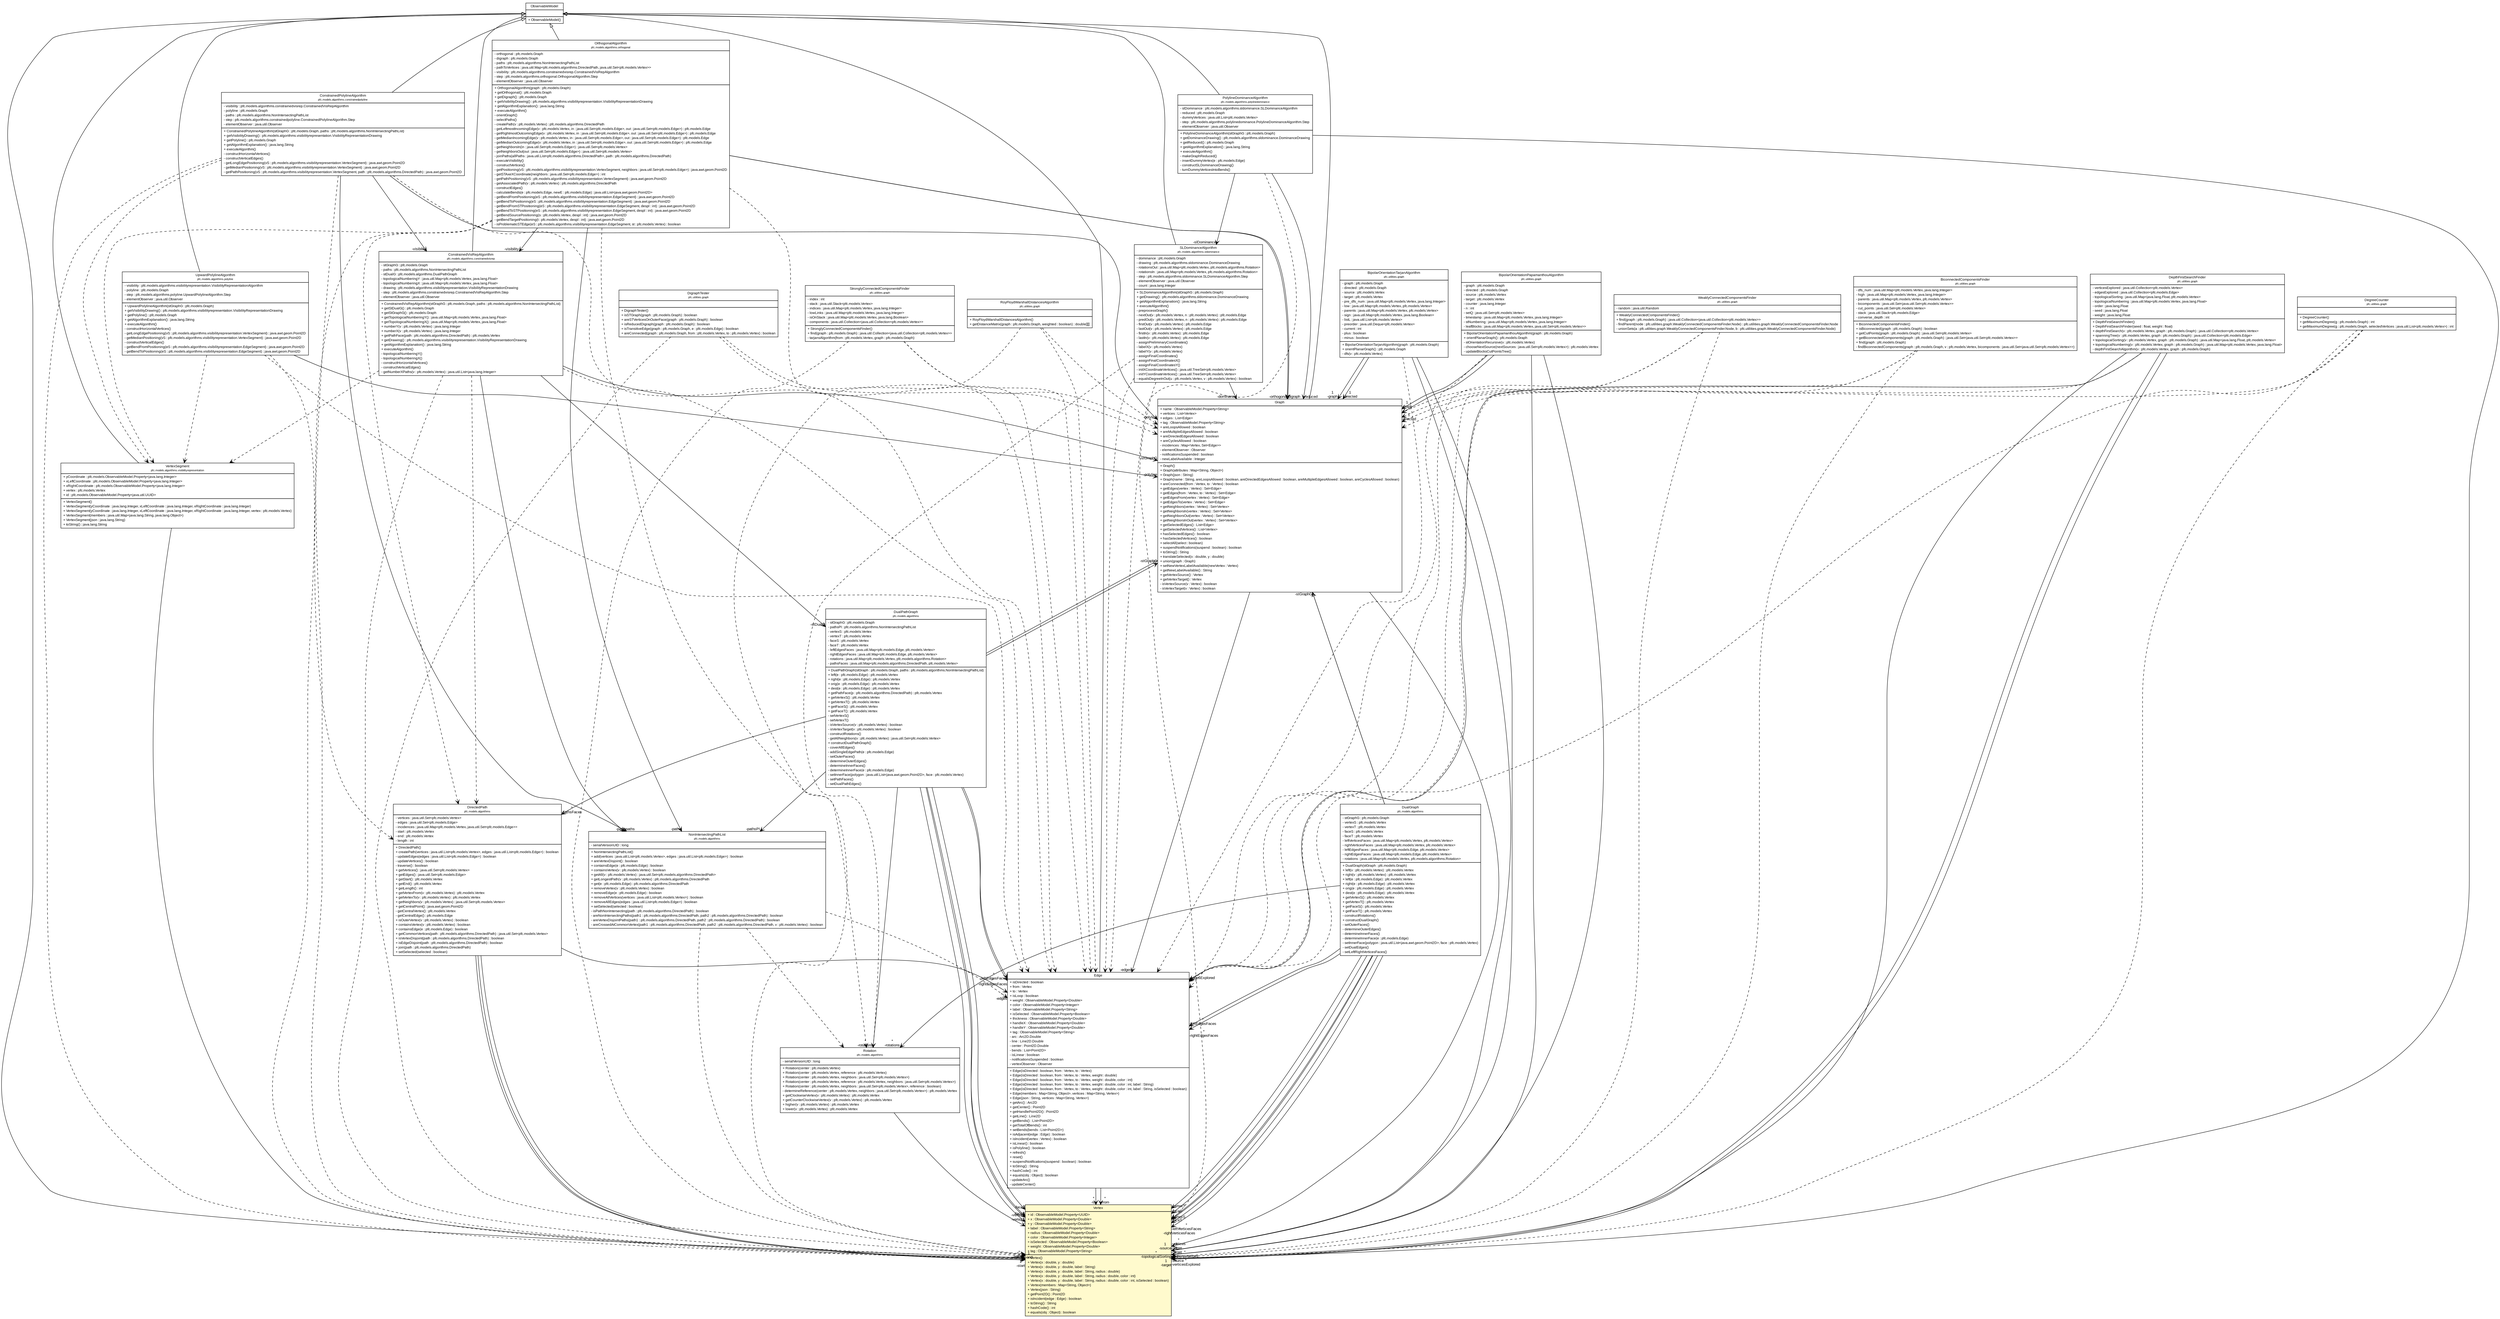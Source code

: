 #!/usr/local/bin/dot
#
# Class diagram 
# Generated by UMLGraph version R5_6 (http://www.umlgraph.org/)
#

digraph G {
	edge [fontname="arial",fontsize=10,labelfontname="arial",labelfontsize=10];
	node [fontname="arial",fontsize=10,shape=plaintext];
	nodesep=0.25;
	ranksep=0.5;
	// pfc.models.Vertex
	c16314 [label=<<table title="pfc.models.Vertex" border="0" cellborder="1" cellspacing="0" cellpadding="2" port="p" bgcolor="lemonChiffon" href="./Vertex.html">
		<tr><td><table border="0" cellspacing="0" cellpadding="1">
<tr><td align="center" balign="center"> Vertex </td></tr>
		</table></td></tr>
		<tr><td><table border="0" cellspacing="0" cellpadding="1">
<tr><td align="left" balign="left"> + id : ObservableModel.Property&lt;UUID&gt; </td></tr>
<tr><td align="left" balign="left"> + x : ObservableModel.Property&lt;Double&gt; </td></tr>
<tr><td align="left" balign="left"> + y : ObservableModel.Property&lt;Double&gt; </td></tr>
<tr><td align="left" balign="left"> + label : ObservableModel.Property&lt;String&gt; </td></tr>
<tr><td align="left" balign="left"> + radius : ObservableModel.Property&lt;Double&gt; </td></tr>
<tr><td align="left" balign="left"> + color : ObservableModel.Property&lt;Integer&gt; </td></tr>
<tr><td align="left" balign="left"> + isSelected : ObservableModel.Property&lt;Boolean&gt; </td></tr>
<tr><td align="left" balign="left"> + weight : ObservableModel.Property&lt;Double&gt; </td></tr>
<tr><td align="left" balign="left"> + tag : ObservableModel.Property&lt;String&gt; </td></tr>
		</table></td></tr>
		<tr><td><table border="0" cellspacing="0" cellpadding="1">
<tr><td align="left" balign="left"> + Vertex() </td></tr>
<tr><td align="left" balign="left"> + Vertex(x : double, y : double) </td></tr>
<tr><td align="left" balign="left"> + Vertex(x : double, y : double, label : String) </td></tr>
<tr><td align="left" balign="left"> + Vertex(x : double, y : double, label : String, radius : double) </td></tr>
<tr><td align="left" balign="left"> + Vertex(x : double, y : double, label : String, radius : double, color : int) </td></tr>
<tr><td align="left" balign="left"> + Vertex(x : double, y : double, label : String, radius : double, color : int, isSelected : boolean) </td></tr>
<tr><td align="left" balign="left"> + Vertex(members : Map&lt;String, Object&gt;) </td></tr>
<tr><td align="left" balign="left"> + Vertex(json : String) </td></tr>
<tr><td align="left" balign="left"> + getPoint2D() : Point2D </td></tr>
<tr><td align="left" balign="left"> + isIncident(edge : Edge) : boolean </td></tr>
<tr><td align="left" balign="left"> + toString() : String </td></tr>
<tr><td align="left" balign="left"> + hashCode() : int </td></tr>
<tr><td align="left" balign="left"> + equals(obj : Object) : boolean </td></tr>
		</table></td></tr>
		</table>>, URL="./Vertex.html", fontname="arial", fontcolor="black", fontsize=9.0];
	// pfc.models.ObservableModel
	c16315 [label=<<table title="pfc.models.ObservableModel" border="0" cellborder="1" cellspacing="0" cellpadding="2" port="p" href="./ObservableModel.html">
		<tr><td><table border="0" cellspacing="0" cellpadding="1">
<tr><td align="center" balign="center"> ObservableModel </td></tr>
		</table></td></tr>
		<tr><td><table border="0" cellspacing="0" cellpadding="1">
<tr><td align="left" balign="left">  </td></tr>
		</table></td></tr>
		<tr><td><table border="0" cellspacing="0" cellpadding="1">
<tr><td align="left" balign="left"> + ObservableModel() </td></tr>
		</table></td></tr>
		</table>>, URL="./ObservableModel.html", fontname="arial", fontcolor="black", fontsize=9.0];
	// pfc.models.Graph
	c16318 [label=<<table title="pfc.models.Graph" border="0" cellborder="1" cellspacing="0" cellpadding="2" port="p" href="./Graph.html">
		<tr><td><table border="0" cellspacing="0" cellpadding="1">
<tr><td align="center" balign="center"> Graph </td></tr>
		</table></td></tr>
		<tr><td><table border="0" cellspacing="0" cellpadding="1">
<tr><td align="left" balign="left"> + name : ObservableModel.Property&lt;String&gt; </td></tr>
<tr><td align="left" balign="left"> + vertices : List&lt;Vertex&gt; </td></tr>
<tr><td align="left" balign="left"> + edges : List&lt;Edge&gt; </td></tr>
<tr><td align="left" balign="left"> + tag : ObservableModel.Property&lt;String&gt; </td></tr>
<tr><td align="left" balign="left"> + areLoopsAllowed : boolean </td></tr>
<tr><td align="left" balign="left"> + areMultipleEdgesAllowed : boolean </td></tr>
<tr><td align="left" balign="left"> + areDirectedEdgesAllowed : boolean </td></tr>
<tr><td align="left" balign="left"> + areCyclesAllowed : boolean </td></tr>
<tr><td align="left" balign="left"> - incidences : Map&lt;Vertex, Set&lt;Edge&gt;&gt; </td></tr>
<tr><td align="left" balign="left"> - elementObserver : Observer </td></tr>
<tr><td align="left" balign="left"> - notificationsSuspended : boolean </td></tr>
<tr><td align="left" balign="left"> - newLabelAvailable : Integer </td></tr>
		</table></td></tr>
		<tr><td><table border="0" cellspacing="0" cellpadding="1">
<tr><td align="left" balign="left"> + Graph() </td></tr>
<tr><td align="left" balign="left"> + Graph(attributes : Map&lt;String, Object&gt;) </td></tr>
<tr><td align="left" balign="left"> + Graph(json : String) </td></tr>
<tr><td align="left" balign="left"> + Graph(name : String, areLoopsAllowed : boolean, areDirectedEdgesAllowed : boolean, areMultipleEdgesAllowed : boolean, areCyclesAllowed : boolean) </td></tr>
<tr><td align="left" balign="left"> + areConnected(from : Vertex, to : Vertex) : boolean </td></tr>
<tr><td align="left" balign="left"> + getEdges(vertex : Vertex) : Set&lt;Edge&gt; </td></tr>
<tr><td align="left" balign="left"> + getEdges(from : Vertex, to : Vertex) : Set&lt;Edge&gt; </td></tr>
<tr><td align="left" balign="left"> + getEdgesFrom(vertex : Vertex) : Set&lt;Edge&gt; </td></tr>
<tr><td align="left" balign="left"> + getEdgesTo(vertex : Vertex) : Set&lt;Edge&gt; </td></tr>
<tr><td align="left" balign="left"> + getNeighbors(vertex : Vertex) : Set&lt;Vertex&gt; </td></tr>
<tr><td align="left" balign="left"> + getNeighborsIn(vertex : Vertex) : Set&lt;Vertex&gt; </td></tr>
<tr><td align="left" balign="left"> + getNeighborsOut(vertex : Vertex) : Set&lt;Vertex&gt; </td></tr>
<tr><td align="left" balign="left"> + getNeighborsInOut(vertex : Vertex) : Set&lt;Vertex&gt; </td></tr>
<tr><td align="left" balign="left"> + getSelectedEdges() : List&lt;Edge&gt; </td></tr>
<tr><td align="left" balign="left"> + getSelectedVertices() : List&lt;Vertex&gt; </td></tr>
<tr><td align="left" balign="left"> + hasSelectedEdges() : boolean </td></tr>
<tr><td align="left" balign="left"> + hasSelectedVertices() : boolean </td></tr>
<tr><td align="left" balign="left"> + selectAll(select : boolean) </td></tr>
<tr><td align="left" balign="left"> + suspendNotifications(suspend : boolean) : boolean </td></tr>
<tr><td align="left" balign="left"> + toString() : String </td></tr>
<tr><td align="left" balign="left"> + translateSelected(x : double, y : double) </td></tr>
<tr><td align="left" balign="left"> + union(graph : Graph) </td></tr>
<tr><td align="left" balign="left"> + setNewVertexLabelAvailable(newVertex : Vertex) </td></tr>
<tr><td align="left" balign="left"> + getNewLabelAvailable() : String </td></tr>
<tr><td align="left" balign="left"> + getVertexSource() : Vertex </td></tr>
<tr><td align="left" balign="left"> + getVertexTarget() : Vertex </td></tr>
<tr><td align="left" balign="left"> - isVertexSource(v : Vertex) : boolean </td></tr>
<tr><td align="left" balign="left"> - isVertexTarget(v : Vertex) : boolean </td></tr>
		</table></td></tr>
		</table>>, URL="./Graph.html", fontname="arial", fontcolor="black", fontsize=9.0];
	// pfc.models.Edge
	c16319 [label=<<table title="pfc.models.Edge" border="0" cellborder="1" cellspacing="0" cellpadding="2" port="p" href="./Edge.html">
		<tr><td><table border="0" cellspacing="0" cellpadding="1">
<tr><td align="center" balign="center"> Edge </td></tr>
		</table></td></tr>
		<tr><td><table border="0" cellspacing="0" cellpadding="1">
<tr><td align="left" balign="left"> + isDirected : boolean </td></tr>
<tr><td align="left" balign="left"> + from : Vertex </td></tr>
<tr><td align="left" balign="left"> + to : Vertex </td></tr>
<tr><td align="left" balign="left"> + isLoop : boolean </td></tr>
<tr><td align="left" balign="left"> + weight : ObservableModel.Property&lt;Double&gt; </td></tr>
<tr><td align="left" balign="left"> + color : ObservableModel.Property&lt;Integer&gt; </td></tr>
<tr><td align="left" balign="left"> + label : ObservableModel.Property&lt;String&gt; </td></tr>
<tr><td align="left" balign="left"> + isSelected : ObservableModel.Property&lt;Boolean&gt; </td></tr>
<tr><td align="left" balign="left"> + thickness : ObservableModel.Property&lt;Double&gt; </td></tr>
<tr><td align="left" balign="left"> + handleX : ObservableModel.Property&lt;Double&gt; </td></tr>
<tr><td align="left" balign="left"> + handleY : ObservableModel.Property&lt;Double&gt; </td></tr>
<tr><td align="left" balign="left"> + tag : ObservableModel.Property&lt;String&gt; </td></tr>
<tr><td align="left" balign="left"> - arc : Arc2D.Double </td></tr>
<tr><td align="left" balign="left"> - line : Line2D.Double </td></tr>
<tr><td align="left" balign="left"> - center : Point2D.Double </td></tr>
<tr><td align="left" balign="left"> - bends : List&lt;Point2D&gt; </td></tr>
<tr><td align="left" balign="left"> - isLinear : boolean </td></tr>
<tr><td align="left" balign="left"> - notificationsSuspended : boolean </td></tr>
<tr><td align="left" balign="left"> - vertexObserver : Observer </td></tr>
		</table></td></tr>
		<tr><td><table border="0" cellspacing="0" cellpadding="1">
<tr><td align="left" balign="left"> + Edge(isDirected : boolean, from : Vertex, to : Vertex) </td></tr>
<tr><td align="left" balign="left"> + Edge(isDirected : boolean, from : Vertex, to : Vertex, weight : double) </td></tr>
<tr><td align="left" balign="left"> + Edge(isDirected : boolean, from : Vertex, to : Vertex, weight : double, color : int) </td></tr>
<tr><td align="left" balign="left"> + Edge(isDirected : boolean, from : Vertex, to : Vertex, weight : double, color : int, label : String) </td></tr>
<tr><td align="left" balign="left"> + Edge(isDirected : boolean, from : Vertex, to : Vertex, weight : double, color : int, label : String, isSelected : boolean) </td></tr>
<tr><td align="left" balign="left"> + Edge(members : Map&lt;String, Object&gt;, vertices : Map&lt;String, Vertex&gt;) </td></tr>
<tr><td align="left" balign="left"> + Edge(json : String, vertices : Map&lt;String, Vertex&gt;) </td></tr>
<tr><td align="left" balign="left"> + getArc() : Arc2D </td></tr>
<tr><td align="left" balign="left"> + getCenter() : Point2D </td></tr>
<tr><td align="left" balign="left"> + getHandlePoint2D() : Point2D </td></tr>
<tr><td align="left" balign="left"> + getLine() : Line2D </td></tr>
<tr><td align="left" balign="left"> + getBends() : List&lt;Point2D&gt; </td></tr>
<tr><td align="left" balign="left"> + getTotalOfBends() : int </td></tr>
<tr><td align="left" balign="left"> + setBends(bends : List&lt;Point2D&gt;) </td></tr>
<tr><td align="left" balign="left"> + isAdjacent(edge : Edge) : boolean </td></tr>
<tr><td align="left" balign="left"> + isIncident(vertex : Vertex) : boolean </td></tr>
<tr><td align="left" balign="left"> + isLinear() : boolean </td></tr>
<tr><td align="left" balign="left"> + isPolyline() : boolean </td></tr>
<tr><td align="left" balign="left"> + refresh() </td></tr>
<tr><td align="left" balign="left"> + reset() </td></tr>
<tr><td align="left" balign="left"> + suspendNotifications(suspend : boolean) : boolean </td></tr>
<tr><td align="left" balign="left"> + toString() : String </td></tr>
<tr><td align="left" balign="left"> + hashCode() : int </td></tr>
<tr><td align="left" balign="left"> + equals(obj : Object) : boolean </td></tr>
<tr><td align="left" balign="left"> - updateArc() </td></tr>
<tr><td align="left" balign="left"> - updateCenter() </td></tr>
		</table></td></tr>
		</table>>, URL="./Edge.html", fontname="arial", fontcolor="black", fontsize=9.0];
	// pfc.models.algorithms.Rotation
	c16321 [label=<<table title="pfc.models.algorithms.Rotation" border="0" cellborder="1" cellspacing="0" cellpadding="2" port="p" href="./algorithms/Rotation.html">
		<tr><td><table border="0" cellspacing="0" cellpadding="1">
<tr><td align="center" balign="center"> Rotation </td></tr>
<tr><td align="center" balign="center"><font point-size="7.0"> pfc.models.algorithms </font></td></tr>
		</table></td></tr>
		<tr><td><table border="0" cellspacing="0" cellpadding="1">
<tr><td align="left" balign="left"> - serialVersionUID : long </td></tr>
		</table></td></tr>
		<tr><td><table border="0" cellspacing="0" cellpadding="1">
<tr><td align="left" balign="left"> + Rotation(center : pfc.models.Vertex) </td></tr>
<tr><td align="left" balign="left"> + Rotation(center : pfc.models.Vertex, reference : pfc.models.Vertex) </td></tr>
<tr><td align="left" balign="left"> + Rotation(center : pfc.models.Vertex, neighbors : java.util.Set&lt;pfc.models.Vertex&gt;) </td></tr>
<tr><td align="left" balign="left"> + Rotation(center : pfc.models.Vertex, reference : pfc.models.Vertex, neighbors : java.util.Set&lt;pfc.models.Vertex&gt;) </td></tr>
<tr><td align="left" balign="left"> + Rotation(center : pfc.models.Vertex, neighbors : java.util.Set&lt;pfc.models.Vertex&gt;, reference : boolean) </td></tr>
<tr><td align="left" balign="left"> - determineReference(center : pfc.models.Vertex, neighbors : java.util.Set&lt;pfc.models.Vertex&gt;) : pfc.models.Vertex </td></tr>
<tr><td align="left" balign="left"> + getClockwiseVertex(v : pfc.models.Vertex) : pfc.models.Vertex </td></tr>
<tr><td align="left" balign="left"> + getCounterClockwiseVertex(v : pfc.models.Vertex) : pfc.models.Vertex </td></tr>
<tr><td align="left" balign="left"> + higher(v : pfc.models.Vertex) : pfc.models.Vertex </td></tr>
<tr><td align="left" balign="left"> + lower(v : pfc.models.Vertex) : pfc.models.Vertex </td></tr>
		</table></td></tr>
		</table>>, URL="./algorithms/Rotation.html", fontname="arial", fontcolor="black", fontsize=9.0];
	// pfc.models.algorithms.NonIntersectingPathList
	c16322 [label=<<table title="pfc.models.algorithms.NonIntersectingPathList" border="0" cellborder="1" cellspacing="0" cellpadding="2" port="p" href="./algorithms/NonIntersectingPathList.html">
		<tr><td><table border="0" cellspacing="0" cellpadding="1">
<tr><td align="center" balign="center"> NonIntersectingPathList </td></tr>
<tr><td align="center" balign="center"><font point-size="7.0"> pfc.models.algorithms </font></td></tr>
		</table></td></tr>
		<tr><td><table border="0" cellspacing="0" cellpadding="1">
<tr><td align="left" balign="left"> - serialVersionUID : long </td></tr>
		</table></td></tr>
		<tr><td><table border="0" cellspacing="0" cellpadding="1">
<tr><td align="left" balign="left"> + NonIntersectingPathList() </td></tr>
<tr><td align="left" balign="left"> + add(vertices : java.util.List&lt;pfc.models.Vertex&gt;, edges : java.util.List&lt;pfc.models.Edge&gt;) : boolean </td></tr>
<tr><td align="left" balign="left"> + areVertexDisjoint() : boolean </td></tr>
<tr><td align="left" balign="left"> + containsEdge(e : pfc.models.Edge) : boolean </td></tr>
<tr><td align="left" balign="left"> + containsVertex(v : pfc.models.Vertex) : boolean </td></tr>
<tr><td align="left" balign="left"> + getAll(v : pfc.models.Vertex) : java.util.Set&lt;pfc.models.algorithms.DirectedPath&gt; </td></tr>
<tr><td align="left" balign="left"> + getLongestPath(v : pfc.models.Vertex) : pfc.models.algorithms.DirectedPath </td></tr>
<tr><td align="left" balign="left"> + get(e : pfc.models.Edge) : pfc.models.algorithms.DirectedPath </td></tr>
<tr><td align="left" balign="left"> + removeVertex(v : pfc.models.Vertex) : boolean </td></tr>
<tr><td align="left" balign="left"> + removeEdge(e : pfc.models.Edge) : boolean </td></tr>
<tr><td align="left" balign="left"> + removeAllVertices(vertices : java.util.List&lt;pfc.models.Vertex&gt;) : boolean </td></tr>
<tr><td align="left" balign="left"> + removeAllEdges(edges : java.util.List&lt;pfc.models.Edge&gt;) : boolean </td></tr>
<tr><td align="left" balign="left"> + setSelected(selected : boolean) </td></tr>
<tr><td align="left" balign="left"> - isPathNonIntersecting(path : pfc.models.algorithms.DirectedPath) : boolean </td></tr>
<tr><td align="left" balign="left"> - areNonIntersectingPaths(path1 : pfc.models.algorithms.DirectedPath, path2 : pfc.models.algorithms.DirectedPath) : boolean </td></tr>
<tr><td align="left" balign="left"> - areVertexDisjointPaths(path1 : pfc.models.algorithms.DirectedPath, path2 : pfc.models.algorithms.DirectedPath) : boolean </td></tr>
<tr><td align="left" balign="left"> - areCrossedAtCommonVertex(path1 : pfc.models.algorithms.DirectedPath, path2 : pfc.models.algorithms.DirectedPath, v : pfc.models.Vertex) : boolean </td></tr>
		</table></td></tr>
		</table>>, URL="./algorithms/NonIntersectingPathList.html", fontname="arial", fontcolor="black", fontsize=9.0];
	// pfc.models.algorithms.DualPathGraph
	c16323 [label=<<table title="pfc.models.algorithms.DualPathGraph" border="0" cellborder="1" cellspacing="0" cellpadding="2" port="p" href="./algorithms/DualPathGraph.html">
		<tr><td><table border="0" cellspacing="0" cellpadding="1">
<tr><td align="center" balign="center"> DualPathGraph </td></tr>
<tr><td align="center" balign="center"><font point-size="7.0"> pfc.models.algorithms </font></td></tr>
		</table></td></tr>
		<tr><td><table border="0" cellspacing="0" cellpadding="1">
<tr><td align="left" balign="left"> - stGraphG : pfc.models.Graph </td></tr>
<tr><td align="left" balign="left"> - pathsPI : pfc.models.algorithms.NonIntersectingPathList </td></tr>
<tr><td align="left" balign="left"> - vertexS : pfc.models.Vertex </td></tr>
<tr><td align="left" balign="left"> - vertexT : pfc.models.Vertex </td></tr>
<tr><td align="left" balign="left"> - faceS : pfc.models.Vertex </td></tr>
<tr><td align="left" balign="left"> - faceT : pfc.models.Vertex </td></tr>
<tr><td align="left" balign="left"> - leftEdgesFaces : java.util.Map&lt;pfc.models.Edge, pfc.models.Vertex&gt; </td></tr>
<tr><td align="left" balign="left"> - rightEdgesFaces : java.util.Map&lt;pfc.models.Edge, pfc.models.Vertex&gt; </td></tr>
<tr><td align="left" balign="left"> - rotations : java.util.Map&lt;pfc.models.Vertex, pfc.models.algorithms.Rotation&gt; </td></tr>
<tr><td align="left" balign="left"> - pathsFaces : java.util.Map&lt;pfc.models.algorithms.DirectedPath, pfc.models.Vertex&gt; </td></tr>
		</table></td></tr>
		<tr><td><table border="0" cellspacing="0" cellpadding="1">
<tr><td align="left" balign="left"> + DualPathGraph(stGraph : pfc.models.Graph, paths : pfc.models.algorithms.NonIntersectingPathList) </td></tr>
<tr><td align="left" balign="left"> + left(e : pfc.models.Edge) : pfc.models.Vertex </td></tr>
<tr><td align="left" balign="left"> + right(e : pfc.models.Edge) : pfc.models.Vertex </td></tr>
<tr><td align="left" balign="left"> + orig(e : pfc.models.Edge) : pfc.models.Vertex </td></tr>
<tr><td align="left" balign="left"> + dest(e : pfc.models.Edge) : pfc.models.Vertex </td></tr>
<tr><td align="left" balign="left"> + getPathFace(p : pfc.models.algorithms.DirectedPath) : pfc.models.Vertex </td></tr>
<tr><td align="left" balign="left"> + getVertexS() : pfc.models.Vertex </td></tr>
<tr><td align="left" balign="left"> + getVertexT() : pfc.models.Vertex </td></tr>
<tr><td align="left" balign="left"> + getFaceS() : pfc.models.Vertex </td></tr>
<tr><td align="left" balign="left"> + getFaceT() : pfc.models.Vertex </td></tr>
<tr><td align="left" balign="left"> - setVertexS() </td></tr>
<tr><td align="left" balign="left"> - setVertexT() </td></tr>
<tr><td align="left" balign="left"> - isVertexSource(v : pfc.models.Vertex) : boolean </td></tr>
<tr><td align="left" balign="left"> - isVertexTarget(v : pfc.models.Vertex) : boolean </td></tr>
<tr><td align="left" balign="left"> - constructRotations() </td></tr>
<tr><td align="left" balign="left"> - getAllNeighbors(v : pfc.models.Vertex) : java.util.Set&lt;pfc.models.Vertex&gt; </td></tr>
<tr><td align="left" balign="left"> + constructDualPathGraph() </td></tr>
<tr><td align="left" balign="left"> - coverAllEdges() </td></tr>
<tr><td align="left" balign="left"> - addSingleEdgePath(e : pfc.models.Edge) </td></tr>
<tr><td align="left" balign="left"> - setOuterFaces() </td></tr>
<tr><td align="left" balign="left"> - determineOuterEdges() </td></tr>
<tr><td align="left" balign="left"> - determineInnerFaces() </td></tr>
<tr><td align="left" balign="left"> - determineInnerFace(e : pfc.models.Edge) </td></tr>
<tr><td align="left" balign="left"> - setInnerFace(polygon : java.util.List&lt;java.awt.geom.Point2D&gt;, face : pfc.models.Vertex) </td></tr>
<tr><td align="left" balign="left"> - setPathFaces() </td></tr>
<tr><td align="left" balign="left"> - setDualPathEdges() </td></tr>
		</table></td></tr>
		</table>>, URL="./algorithms/DualPathGraph.html", fontname="arial", fontcolor="black", fontsize=9.0];
	// pfc.models.algorithms.DualGraph
	c16324 [label=<<table title="pfc.models.algorithms.DualGraph" border="0" cellborder="1" cellspacing="0" cellpadding="2" port="p" href="./algorithms/DualGraph.html">
		<tr><td><table border="0" cellspacing="0" cellpadding="1">
<tr><td align="center" balign="center"> DualGraph </td></tr>
<tr><td align="center" balign="center"><font point-size="7.0"> pfc.models.algorithms </font></td></tr>
		</table></td></tr>
		<tr><td><table border="0" cellspacing="0" cellpadding="1">
<tr><td align="left" balign="left"> - stGraphG : pfc.models.Graph </td></tr>
<tr><td align="left" balign="left"> - vertexS : pfc.models.Vertex </td></tr>
<tr><td align="left" balign="left"> - vertexT : pfc.models.Vertex </td></tr>
<tr><td align="left" balign="left"> - faceS : pfc.models.Vertex </td></tr>
<tr><td align="left" balign="left"> - faceT : pfc.models.Vertex </td></tr>
<tr><td align="left" balign="left"> - leftVerticesFaces : java.util.Map&lt;pfc.models.Vertex, pfc.models.Vertex&gt; </td></tr>
<tr><td align="left" balign="left"> - rightVerticesFaces : java.util.Map&lt;pfc.models.Vertex, pfc.models.Vertex&gt; </td></tr>
<tr><td align="left" balign="left"> - leftEdgesFaces : java.util.Map&lt;pfc.models.Edge, pfc.models.Vertex&gt; </td></tr>
<tr><td align="left" balign="left"> - rightEdgesFaces : java.util.Map&lt;pfc.models.Edge, pfc.models.Vertex&gt; </td></tr>
<tr><td align="left" balign="left"> - rotations : java.util.Map&lt;pfc.models.Vertex, pfc.models.algorithms.Rotation&gt; </td></tr>
		</table></td></tr>
		<tr><td><table border="0" cellspacing="0" cellpadding="1">
<tr><td align="left" balign="left"> + DualGraph(stGraph : pfc.models.Graph) </td></tr>
<tr><td align="left" balign="left"> + left(v : pfc.models.Vertex) : pfc.models.Vertex </td></tr>
<tr><td align="left" balign="left"> + right(v : pfc.models.Vertex) : pfc.models.Vertex </td></tr>
<tr><td align="left" balign="left"> + left(e : pfc.models.Edge) : pfc.models.Vertex </td></tr>
<tr><td align="left" balign="left"> + right(e : pfc.models.Edge) : pfc.models.Vertex </td></tr>
<tr><td align="left" balign="left"> + orig(e : pfc.models.Edge) : pfc.models.Vertex </td></tr>
<tr><td align="left" balign="left"> + dest(e : pfc.models.Edge) : pfc.models.Vertex </td></tr>
<tr><td align="left" balign="left"> + getVertexS() : pfc.models.Vertex </td></tr>
<tr><td align="left" balign="left"> + getVertexT() : pfc.models.Vertex </td></tr>
<tr><td align="left" balign="left"> + getFaceS() : pfc.models.Vertex </td></tr>
<tr><td align="left" balign="left"> + getFaceT() : pfc.models.Vertex </td></tr>
<tr><td align="left" balign="left"> - constructRotations() </td></tr>
<tr><td align="left" balign="left"> + constructDualGraph() </td></tr>
<tr><td align="left" balign="left"> - setOuterFaces() </td></tr>
<tr><td align="left" balign="left"> - determineOuterEdges() </td></tr>
<tr><td align="left" balign="left"> - determineInnerFaces() </td></tr>
<tr><td align="left" balign="left"> - determineInnerFace(e : pfc.models.Edge) </td></tr>
<tr><td align="left" balign="left"> - setInnerFace(polygon : java.util.List&lt;java.awt.geom.Point2D&gt;, face : pfc.models.Vertex) </td></tr>
<tr><td align="left" balign="left"> - setDualEdges() </td></tr>
<tr><td align="left" balign="left"> - setLeftRightVerticesFaces() </td></tr>
		</table></td></tr>
		</table>>, URL="./algorithms/DualGraph.html", fontname="arial", fontcolor="black", fontsize=9.0];
	// pfc.models.algorithms.DirectedPath
	c16325 [label=<<table title="pfc.models.algorithms.DirectedPath" border="0" cellborder="1" cellspacing="0" cellpadding="2" port="p" href="./algorithms/DirectedPath.html">
		<tr><td><table border="0" cellspacing="0" cellpadding="1">
<tr><td align="center" balign="center"> DirectedPath </td></tr>
<tr><td align="center" balign="center"><font point-size="7.0"> pfc.models.algorithms </font></td></tr>
		</table></td></tr>
		<tr><td><table border="0" cellspacing="0" cellpadding="1">
<tr><td align="left" balign="left"> - vertices : java.util.Set&lt;pfc.models.Vertex&gt; </td></tr>
<tr><td align="left" balign="left"> - edges : java.util.Set&lt;pfc.models.Edge&gt; </td></tr>
<tr><td align="left" balign="left"> - incidences : java.util.Map&lt;pfc.models.Vertex, java.util.Set&lt;pfc.models.Edge&gt;&gt; </td></tr>
<tr><td align="left" balign="left"> - start : pfc.models.Vertex </td></tr>
<tr><td align="left" balign="left"> - end : pfc.models.Vertex </td></tr>
<tr><td align="left" balign="left"> - length : int </td></tr>
		</table></td></tr>
		<tr><td><table border="0" cellspacing="0" cellpadding="1">
<tr><td align="left" balign="left"> + DirectedPath() </td></tr>
<tr><td align="left" balign="left"> + createPath(vertices : java.util.List&lt;pfc.models.Vertex&gt;, edges : java.util.List&lt;pfc.models.Edge&gt;) : boolean </td></tr>
<tr><td align="left" balign="left"> - updateEdges(edges : java.util.List&lt;pfc.models.Edge&gt;) : boolean </td></tr>
<tr><td align="left" balign="left"> - updateVertices() : boolean </td></tr>
<tr><td align="left" balign="left"> - traverse() : boolean </td></tr>
<tr><td align="left" balign="left"> + getVertices() : java.util.Set&lt;pfc.models.Vertex&gt; </td></tr>
<tr><td align="left" balign="left"> + getEdges() : java.util.Set&lt;pfc.models.Edge&gt; </td></tr>
<tr><td align="left" balign="left"> + getStart() : pfc.models.Vertex </td></tr>
<tr><td align="left" balign="left"> + getEnd() : pfc.models.Vertex </td></tr>
<tr><td align="left" balign="left"> + getLength() : int </td></tr>
<tr><td align="left" balign="left"> + getVertexFrom(v : pfc.models.Vertex) : pfc.models.Vertex </td></tr>
<tr><td align="left" balign="left"> + getVertexTo(v : pfc.models.Vertex) : pfc.models.Vertex </td></tr>
<tr><td align="left" balign="left"> + getNeighbors(v : pfc.models.Vertex) : java.util.Set&lt;pfc.models.Vertex&gt; </td></tr>
<tr><td align="left" balign="left"> + getCentralPoint() : java.awt.geom.Point2D </td></tr>
<tr><td align="left" balign="left"> - getCentralVertex() : pfc.models.Vertex </td></tr>
<tr><td align="left" balign="left"> - getCentralEdge() : pfc.models.Edge </td></tr>
<tr><td align="left" balign="left"> + isOuterVertex(v : pfc.models.Vertex) : boolean </td></tr>
<tr><td align="left" balign="left"> + containsVertex(v : pfc.models.Vertex) : boolean </td></tr>
<tr><td align="left" balign="left"> + containsEdge(e : pfc.models.Edge) : boolean </td></tr>
<tr><td align="left" balign="left"> + getCommonVertices(path : pfc.models.algorithms.DirectedPath) : java.util.Set&lt;pfc.models.Vertex&gt; </td></tr>
<tr><td align="left" balign="left"> + isVertexDisjoint(path : pfc.models.algorithms.DirectedPath) : boolean </td></tr>
<tr><td align="left" balign="left"> + isEdgeDisjoint(path : pfc.models.algorithms.DirectedPath) : boolean </td></tr>
<tr><td align="left" balign="left"> + join(path : pfc.models.algorithms.DirectedPath) </td></tr>
<tr><td align="left" balign="left"> + setSelected(selected : boolean) </td></tr>
		</table></td></tr>
		</table>>, URL="./algorithms/DirectedPath.html", fontname="arial", fontcolor="black", fontsize=9.0];
	// pfc.models.algorithms.constrainedpolyline.ConstrainedPolylineAlgorithm
	c16326 [label=<<table title="pfc.models.algorithms.constrainedpolyline.ConstrainedPolylineAlgorithm" border="0" cellborder="1" cellspacing="0" cellpadding="2" port="p" href="./algorithms/constrainedpolyline/ConstrainedPolylineAlgorithm.html">
		<tr><td><table border="0" cellspacing="0" cellpadding="1">
<tr><td align="center" balign="center"> ConstrainedPolylineAlgorithm </td></tr>
<tr><td align="center" balign="center"><font point-size="7.0"> pfc.models.algorithms.constrainedpolyline </font></td></tr>
		</table></td></tr>
		<tr><td><table border="0" cellspacing="0" cellpadding="1">
<tr><td align="left" balign="left"> - visibility : pfc.models.algorithms.constrainedvisrep.ConstrainedVisRepAlgorithm </td></tr>
<tr><td align="left" balign="left"> - polyline : pfc.models.Graph </td></tr>
<tr><td align="left" balign="left"> - paths : pfc.models.algorithms.NonIntersectingPathList </td></tr>
<tr><td align="left" balign="left"> - step : pfc.models.algorithms.constrainedpolyline.ConstrainedPolylineAlgorithm.Step </td></tr>
<tr><td align="left" balign="left"> - elementObserver : java.util.Observer </td></tr>
		</table></td></tr>
		<tr><td><table border="0" cellspacing="0" cellpadding="1">
<tr><td align="left" balign="left"> + ConstrainedPolylineAlgorithm(stGraphG : pfc.models.Graph, paths : pfc.models.algorithms.NonIntersectingPathList) </td></tr>
<tr><td align="left" balign="left"> + getVisibilityDrawing() : pfc.models.algorithms.visibilityrepresentation.VisibilityRepresentationDrawing </td></tr>
<tr><td align="left" balign="left"> + getPolyline() : pfc.models.Graph </td></tr>
<tr><td align="left" balign="left"> + getAlgorithmExplanation() : java.lang.String </td></tr>
<tr><td align="left" balign="left"> + executeAlgorithm() </td></tr>
<tr><td align="left" balign="left"> - constructHorizontalVertices() </td></tr>
<tr><td align="left" balign="left"> - constructVerticalEdges() </td></tr>
<tr><td align="left" balign="left"> - getLongEdgePositioning(vS : pfc.models.algorithms.visibilityrepresentation.VertexSegment) : java.awt.geom.Point2D </td></tr>
<tr><td align="left" balign="left"> - getMedianPositioning(vS : pfc.models.algorithms.visibilityrepresentation.VertexSegment) : java.awt.geom.Point2D </td></tr>
<tr><td align="left" balign="left"> - getPathPositioning(vS : pfc.models.algorithms.visibilityrepresentation.VertexSegment, path : pfc.models.algorithms.DirectedPath) : java.awt.geom.Point2D </td></tr>
		</table></td></tr>
		</table>>, URL="./algorithms/constrainedpolyline/ConstrainedPolylineAlgorithm.html", fontname="arial", fontcolor="black", fontsize=9.0];
	// pfc.models.algorithms.constrainedvisrep.ConstrainedVisRepAlgorithm
	c16328 [label=<<table title="pfc.models.algorithms.constrainedvisrep.ConstrainedVisRepAlgorithm" border="0" cellborder="1" cellspacing="0" cellpadding="2" port="p" href="./algorithms/constrainedvisrep/ConstrainedVisRepAlgorithm.html">
		<tr><td><table border="0" cellspacing="0" cellpadding="1">
<tr><td align="center" balign="center"> ConstrainedVisRepAlgorithm </td></tr>
<tr><td align="center" balign="center"><font point-size="7.0"> pfc.models.algorithms.constrainedvisrep </font></td></tr>
		</table></td></tr>
		<tr><td><table border="0" cellspacing="0" cellpadding="1">
<tr><td align="left" balign="left"> - stGraphG : pfc.models.Graph </td></tr>
<tr><td align="left" balign="left"> - paths : pfc.models.algorithms.NonIntersectingPathList </td></tr>
<tr><td align="left" balign="left"> - stDualG : pfc.models.algorithms.DualPathGraph </td></tr>
<tr><td align="left" balign="left"> - topologicalNumberingY : java.util.Map&lt;pfc.models.Vertex, java.lang.Float&gt; </td></tr>
<tr><td align="left" balign="left"> - topologicalNumberingX : java.util.Map&lt;pfc.models.Vertex, java.lang.Float&gt; </td></tr>
<tr><td align="left" balign="left"> - drawing : pfc.models.algorithms.visibilityrepresentation.VisibilityRepresentationDrawing </td></tr>
<tr><td align="left" balign="left"> - step : pfc.models.algorithms.constrainedvisrep.ConstrainedVisRepAlgorithm.Step </td></tr>
<tr><td align="left" balign="left"> - elementObserver : java.util.Observer </td></tr>
		</table></td></tr>
		<tr><td><table border="0" cellspacing="0" cellpadding="1">
<tr><td align="left" balign="left"> + ConstrainedVisRepAlgorithm(stGraphG : pfc.models.Graph, paths : pfc.models.algorithms.NonIntersectingPathList) </td></tr>
<tr><td align="left" balign="left"> + getStDualG() : pfc.models.Graph </td></tr>
<tr><td align="left" balign="left"> + getStGraphG() : pfc.models.Graph </td></tr>
<tr><td align="left" balign="left"> + getTopologicalNumberingY() : java.util.Map&lt;pfc.models.Vertex, java.lang.Float&gt; </td></tr>
<tr><td align="left" balign="left"> + getTopologicalNumberingX() : java.util.Map&lt;pfc.models.Vertex, java.lang.Float&gt; </td></tr>
<tr><td align="left" balign="left"> + numberY(v : pfc.models.Vertex) : java.lang.Integer </td></tr>
<tr><td align="left" balign="left"> + numberX(v : pfc.models.Vertex) : java.lang.Integer </td></tr>
<tr><td align="left" balign="left"> + getPathFace(path : pfc.models.algorithms.DirectedPath) : pfc.models.Vertex </td></tr>
<tr><td align="left" balign="left"> + getDrawing() : pfc.models.algorithms.visibilityrepresentation.VisibilityRepresentationDrawing </td></tr>
<tr><td align="left" balign="left"> + getAlgorithmExplanation() : java.lang.String </td></tr>
<tr><td align="left" balign="left"> + executeAlgorithm() </td></tr>
<tr><td align="left" balign="left"> - topologicalNumberingY() </td></tr>
<tr><td align="left" balign="left"> - topologicalNumberingX() </td></tr>
<tr><td align="left" balign="left"> - constructHorizontalVertices() </td></tr>
<tr><td align="left" balign="left"> - constructVerticalEdges() </td></tr>
<tr><td align="left" balign="left"> - getNumberXPaths(v : pfc.models.Vertex) : java.util.List&lt;java.lang.Integer&gt; </td></tr>
		</table></td></tr>
		</table>>, URL="./algorithms/constrainedvisrep/ConstrainedVisRepAlgorithm.html", fontname="arial", fontcolor="black", fontsize=9.0];
	// pfc.models.algorithms.orthogonal.OrthogonalAlgorithm
	c16331 [label=<<table title="pfc.models.algorithms.orthogonal.OrthogonalAlgorithm" border="0" cellborder="1" cellspacing="0" cellpadding="2" port="p" href="./algorithms/orthogonal/OrthogonalAlgorithm.html">
		<tr><td><table border="0" cellspacing="0" cellpadding="1">
<tr><td align="center" balign="center"> OrthogonalAlgorithm </td></tr>
<tr><td align="center" balign="center"><font point-size="7.0"> pfc.models.algorithms.orthogonal </font></td></tr>
		</table></td></tr>
		<tr><td><table border="0" cellspacing="0" cellpadding="1">
<tr><td align="left" balign="left"> - orthogonal : pfc.models.Graph </td></tr>
<tr><td align="left" balign="left"> - digraph : pfc.models.Graph </td></tr>
<tr><td align="left" balign="left"> - paths : pfc.models.algorithms.NonIntersectingPathList </td></tr>
<tr><td align="left" balign="left"> - pathToVertices : java.util.Map&lt;pfc.models.algorithms.DirectedPath, java.util.Set&lt;pfc.models.Vertex&gt;&gt; </td></tr>
<tr><td align="left" balign="left"> - visibility : pfc.models.algorithms.constrainedvisrep.ConstrainedVisRepAlgorithm </td></tr>
<tr><td align="left" balign="left"> - step : pfc.models.algorithms.orthogonal.OrthogonalAlgorithm.Step </td></tr>
<tr><td align="left" balign="left"> - elementObserver : java.util.Observer </td></tr>
		</table></td></tr>
		<tr><td><table border="0" cellspacing="0" cellpadding="1">
<tr><td align="left" balign="left"> + OrthogonalAlgorithm(graph : pfc.models.Graph) </td></tr>
<tr><td align="left" balign="left"> + getOrthogonal() : pfc.models.Graph </td></tr>
<tr><td align="left" balign="left"> + getDigraph() : pfc.models.Graph </td></tr>
<tr><td align="left" balign="left"> + getVisibilityDrawing() : pfc.models.algorithms.visibilityrepresentation.VisibilityRepresentationDrawing </td></tr>
<tr><td align="left" balign="left"> + getAlgorithmExplanation() : java.lang.String </td></tr>
<tr><td align="left" balign="left"> + executeAlgorithm() </td></tr>
<tr><td align="left" balign="left"> - orientGraph() </td></tr>
<tr><td align="left" balign="left"> - selectPaths() </td></tr>
<tr><td align="left" balign="left"> - createPath(v : pfc.models.Vertex) : pfc.models.algorithms.DirectedPath </td></tr>
<tr><td align="left" balign="left"> - getLeftmostIncomingEdge(v : pfc.models.Vertex, in : java.util.Set&lt;pfc.models.Edge&gt;, out : java.util.Set&lt;pfc.models.Edge&gt;) : pfc.models.Edge </td></tr>
<tr><td align="left" balign="left"> - getRightmostOutcomingEdge(v : pfc.models.Vertex, in : java.util.Set&lt;pfc.models.Edge&gt;, out : java.util.Set&lt;pfc.models.Edge&gt;) : pfc.models.Edge </td></tr>
<tr><td align="left" balign="left"> - getMedianIncomingEdge(v : pfc.models.Vertex, in : java.util.Set&lt;pfc.models.Edge&gt;, out : java.util.Set&lt;pfc.models.Edge&gt;) : pfc.models.Edge </td></tr>
<tr><td align="left" balign="left"> - getMedianOutcomingEdge(v : pfc.models.Vertex, in : java.util.Set&lt;pfc.models.Edge&gt;, out : java.util.Set&lt;pfc.models.Edge&gt;) : pfc.models.Edge </td></tr>
<tr><td align="left" balign="left"> - getNeighborsIn(in : java.util.Set&lt;pfc.models.Edge&gt;) : java.util.Set&lt;pfc.models.Vertex&gt; </td></tr>
<tr><td align="left" balign="left"> - getNeighborsOut(out : java.util.Set&lt;pfc.models.Edge&gt;) : java.util.Set&lt;pfc.models.Vertex&gt; </td></tr>
<tr><td align="left" balign="left"> - joinPaths(allPaths : java.util.List&lt;pfc.models.algorithms.DirectedPath&gt;, path : pfc.models.algorithms.DirectedPath) </td></tr>
<tr><td align="left" balign="left"> - executeVisibility() </td></tr>
<tr><td align="left" balign="left"> - constructVertices() </td></tr>
<tr><td align="left" balign="left"> - getPositioning(vS : pfc.models.algorithms.visibilityrepresentation.VertexSegment, neighbors : java.util.Set&lt;pfc.models.Edge&gt;) : java.awt.geom.Point2D </td></tr>
<tr><td align="left" balign="left"> - getSTAxeXCoordinate(neighbors : java.util.Set&lt;pfc.models.Edge&gt;) : int </td></tr>
<tr><td align="left" balign="left"> - getPathPositioning(vS : pfc.models.algorithms.visibilityrepresentation.VertexSegment) : java.awt.geom.Point2D </td></tr>
<tr><td align="left" balign="left"> - getAssociatedPath(v : pfc.models.Vertex) : pfc.models.algorithms.DirectedPath </td></tr>
<tr><td align="left" balign="left"> - constructEdges() </td></tr>
<tr><td align="left" balign="left"> - calculateBends(e : pfc.models.Edge, newE : pfc.models.Edge) : java.util.List&lt;java.awt.geom.Point2D&gt; </td></tr>
<tr><td align="left" balign="left"> - getBendFromPositioning(eS : pfc.models.algorithms.visibilityrepresentation.EdgeSegment) : java.awt.geom.Point2D </td></tr>
<tr><td align="left" balign="left"> - getBendToPositioning(eS : pfc.models.algorithms.visibilityrepresentation.EdgeSegment) : java.awt.geom.Point2D </td></tr>
<tr><td align="left" balign="left"> - getBendFromSTPositioning(eS : pfc.models.algorithms.visibilityrepresentation.EdgeSegment, despl : int) : java.awt.geom.Point2D </td></tr>
<tr><td align="left" balign="left"> - getBendToSTPositioning(eS : pfc.models.algorithms.visibilityrepresentation.EdgeSegment, despl : int) : java.awt.geom.Point2D </td></tr>
<tr><td align="left" balign="left"> - getBendSourcePositioning(s : pfc.models.Vertex, despl : int) : java.awt.geom.Point2D </td></tr>
<tr><td align="left" balign="left"> - getBendTargetPositioning(t : pfc.models.Vertex, despl : int) : java.awt.geom.Point2D </td></tr>
<tr><td align="left" balign="left"> - isProblematicSTEdge(eS : pfc.models.algorithms.visibilityrepresentation.EdgeSegment, st : pfc.models.Vertex) : boolean </td></tr>
		</table></td></tr>
		</table>>, URL="./algorithms/orthogonal/OrthogonalAlgorithm.html", fontname="arial", fontcolor="black", fontsize=9.0];
	// pfc.models.algorithms.polyline.UpwardPolylineAlgorithm
	c16334 [label=<<table title="pfc.models.algorithms.polyline.UpwardPolylineAlgorithm" border="0" cellborder="1" cellspacing="0" cellpadding="2" port="p" href="./algorithms/polyline/UpwardPolylineAlgorithm.html">
		<tr><td><table border="0" cellspacing="0" cellpadding="1">
<tr><td align="center" balign="center"> UpwardPolylineAlgorithm </td></tr>
<tr><td align="center" balign="center"><font point-size="7.0"> pfc.models.algorithms.polyline </font></td></tr>
		</table></td></tr>
		<tr><td><table border="0" cellspacing="0" cellpadding="1">
<tr><td align="left" balign="left"> - visibility : pfc.models.algorithms.visibilityrepresentation.VisibilityRepresentationAlgorithm </td></tr>
<tr><td align="left" balign="left"> - polyline : pfc.models.Graph </td></tr>
<tr><td align="left" balign="left"> - step : pfc.models.algorithms.polyline.UpwardPolylineAlgorithm.Step </td></tr>
<tr><td align="left" balign="left"> - elementObserver : java.util.Observer </td></tr>
		</table></td></tr>
		<tr><td><table border="0" cellspacing="0" cellpadding="1">
<tr><td align="left" balign="left"> + UpwardPolylineAlgorithm(stGraphG : pfc.models.Graph) </td></tr>
<tr><td align="left" balign="left"> + getVisibilityDrawing() : pfc.models.algorithms.visibilityrepresentation.VisibilityRepresentationDrawing </td></tr>
<tr><td align="left" balign="left"> + getPolyline() : pfc.models.Graph </td></tr>
<tr><td align="left" balign="left"> + getAlgorithmExplanation() : java.lang.String </td></tr>
<tr><td align="left" balign="left"> + executeAlgorithm() </td></tr>
<tr><td align="left" balign="left"> - constructHorizontalVertices() </td></tr>
<tr><td align="left" balign="left"> - getLongEdgePositioning(vS : pfc.models.algorithms.visibilityrepresentation.VertexSegment) : java.awt.geom.Point2D </td></tr>
<tr><td align="left" balign="left"> - getMedianPositioning(vS : pfc.models.algorithms.visibilityrepresentation.VertexSegment) : java.awt.geom.Point2D </td></tr>
<tr><td align="left" balign="left"> - constructVerticalEdges() </td></tr>
<tr><td align="left" balign="left"> - getBendFromPositioning(eS : pfc.models.algorithms.visibilityrepresentation.EdgeSegment) : java.awt.geom.Point2D </td></tr>
<tr><td align="left" balign="left"> - getBendToPositioning(eS : pfc.models.algorithms.visibilityrepresentation.EdgeSegment) : java.awt.geom.Point2D </td></tr>
		</table></td></tr>
		</table>>, URL="./algorithms/polyline/UpwardPolylineAlgorithm.html", fontname="arial", fontcolor="black", fontsize=9.0];
	// pfc.models.algorithms.polylinedominance.PolylineDominanceAlgorithm
	c16337 [label=<<table title="pfc.models.algorithms.polylinedominance.PolylineDominanceAlgorithm" border="0" cellborder="1" cellspacing="0" cellpadding="2" port="p" href="./algorithms/polylinedominance/PolylineDominanceAlgorithm.html">
		<tr><td><table border="0" cellspacing="0" cellpadding="1">
<tr><td align="center" balign="center"> PolylineDominanceAlgorithm </td></tr>
<tr><td align="center" balign="center"><font point-size="7.0"> pfc.models.algorithms.polylinedominance </font></td></tr>
		</table></td></tr>
		<tr><td><table border="0" cellspacing="0" cellpadding="1">
<tr><td align="left" balign="left"> - slDominance : pfc.models.algorithms.sldominance.SLDominanceAlgorithm </td></tr>
<tr><td align="left" balign="left"> - reduced : pfc.models.Graph </td></tr>
<tr><td align="left" balign="left"> - dummyVertices : java.util.List&lt;pfc.models.Vertex&gt; </td></tr>
<tr><td align="left" balign="left"> - step : pfc.models.algorithms.polylinedominance.PolylineDominanceAlgorithm.Step </td></tr>
<tr><td align="left" balign="left"> - elementObserver : java.util.Observer </td></tr>
		</table></td></tr>
		<tr><td><table border="0" cellspacing="0" cellpadding="1">
<tr><td align="left" balign="left"> + PolylineDominanceAlgorithm(stGraphG : pfc.models.Graph) </td></tr>
<tr><td align="left" balign="left"> + getDominanceDrawing() : pfc.models.algorithms.sldominance.DominanceDrawing </td></tr>
<tr><td align="left" balign="left"> + getReduced() : pfc.models.Graph </td></tr>
<tr><td align="left" balign="left"> + getAlgorithmExplanation() : java.lang.String </td></tr>
<tr><td align="left" balign="left"> + executeAlgorithm() </td></tr>
<tr><td align="left" balign="left"> - makeGraphReduced() </td></tr>
<tr><td align="left" balign="left"> - insertDummyVertex(e : pfc.models.Edge) </td></tr>
<tr><td align="left" balign="left"> - constructSLDominanceDrawing() </td></tr>
<tr><td align="left" balign="left"> - turnDummyVerticesIntoBends() </td></tr>
		</table></td></tr>
		</table>>, URL="./algorithms/polylinedominance/PolylineDominanceAlgorithm.html", fontname="arial", fontcolor="black", fontsize=9.0];
	// pfc.models.algorithms.sldominance.SLDominanceAlgorithm
	c16340 [label=<<table title="pfc.models.algorithms.sldominance.SLDominanceAlgorithm" border="0" cellborder="1" cellspacing="0" cellpadding="2" port="p" href="./algorithms/sldominance/SLDominanceAlgorithm.html">
		<tr><td><table border="0" cellspacing="0" cellpadding="1">
<tr><td align="center" balign="center"> SLDominanceAlgorithm </td></tr>
<tr><td align="center" balign="center"><font point-size="7.0"> pfc.models.algorithms.sldominance </font></td></tr>
		</table></td></tr>
		<tr><td><table border="0" cellspacing="0" cellpadding="1">
<tr><td align="left" balign="left"> - dominance : pfc.models.Graph </td></tr>
<tr><td align="left" balign="left"> - drawing : pfc.models.algorithms.sldominance.DominanceDrawing </td></tr>
<tr><td align="left" balign="left"> - rotationsOut : java.util.Map&lt;pfc.models.Vertex, pfc.models.algorithms.Rotation&gt; </td></tr>
<tr><td align="left" balign="left"> - rotationsIn : java.util.Map&lt;pfc.models.Vertex, pfc.models.algorithms.Rotation&gt; </td></tr>
<tr><td align="left" balign="left"> - step : pfc.models.algorithms.sldominance.SLDominanceAlgorithm.Step </td></tr>
<tr><td align="left" balign="left"> - elementObserver : java.util.Observer </td></tr>
<tr><td align="left" balign="left"> - count : java.lang.Integer </td></tr>
		</table></td></tr>
		<tr><td><table border="0" cellspacing="0" cellpadding="1">
<tr><td align="left" balign="left"> + SLDominanceAlgorithm(stGraphG : pfc.models.Graph) </td></tr>
<tr><td align="left" balign="left"> + getDrawing() : pfc.models.algorithms.sldominance.DominanceDrawing </td></tr>
<tr><td align="left" balign="left"> + getAlgorithmExplanation() : java.lang.String </td></tr>
<tr><td align="left" balign="left"> + executeAlgorithm() </td></tr>
<tr><td align="left" balign="left"> - preprocessGraph() </td></tr>
<tr><td align="left" balign="left"> - nextOut(v : pfc.models.Vertex, n : pfc.models.Vertex) : pfc.models.Edge </td></tr>
<tr><td align="left" balign="left"> - predOut(v : pfc.models.Vertex, n : pfc.models.Vertex) : pfc.models.Edge </td></tr>
<tr><td align="left" balign="left"> - firstOut(v : pfc.models.Vertex) : pfc.models.Edge </td></tr>
<tr><td align="left" balign="left"> - lastOut(v : pfc.models.Vertex) : pfc.models.Edge </td></tr>
<tr><td align="left" balign="left"> - firstIn(v : pfc.models.Vertex) : pfc.models.Edge </td></tr>
<tr><td align="left" balign="left"> - lastIn(v : pfc.models.Vertex) : pfc.models.Edge </td></tr>
<tr><td align="left" balign="left"> - assignPreliminaryCoordinates() </td></tr>
<tr><td align="left" balign="left"> - labelX(v : pfc.models.Vertex) </td></tr>
<tr><td align="left" balign="left"> - labelY(v : pfc.models.Vertex) </td></tr>
<tr><td align="left" balign="left"> - assignFinalCoordinates() </td></tr>
<tr><td align="left" balign="left"> - assignFinalCoordinatesX() </td></tr>
<tr><td align="left" balign="left"> - assignFinalCoordinatesY() </td></tr>
<tr><td align="left" balign="left"> - initXCoordinateVertices() : java.util.TreeSet&lt;pfc.models.Vertex&gt; </td></tr>
<tr><td align="left" balign="left"> - initYCoordinateVertices() : java.util.TreeSet&lt;pfc.models.Vertex&gt; </td></tr>
<tr><td align="left" balign="left"> - equalsDegreeInOut(u : pfc.models.Vertex, v : pfc.models.Vertex) : boolean </td></tr>
		</table></td></tr>
		</table>>, URL="./algorithms/sldominance/SLDominanceAlgorithm.html", fontname="arial", fontcolor="black", fontsize=9.0];
	// pfc.models.algorithms.visibilityrepresentation.VertexSegment
	c16349 [label=<<table title="pfc.models.algorithms.visibilityrepresentation.VertexSegment" border="0" cellborder="1" cellspacing="0" cellpadding="2" port="p" href="./algorithms/visibilityrepresentation/VertexSegment.html">
		<tr><td><table border="0" cellspacing="0" cellpadding="1">
<tr><td align="center" balign="center"> VertexSegment </td></tr>
<tr><td align="center" balign="center"><font point-size="7.0"> pfc.models.algorithms.visibilityrepresentation </font></td></tr>
		</table></td></tr>
		<tr><td><table border="0" cellspacing="0" cellpadding="1">
<tr><td align="left" balign="left"> + yCoordinate : pfc.models.ObservableModel.Property&lt;java.lang.Integer&gt; </td></tr>
<tr><td align="left" balign="left"> + xLeftCoordinate : pfc.models.ObservableModel.Property&lt;java.lang.Integer&gt; </td></tr>
<tr><td align="left" balign="left"> + xRightCoordinate : pfc.models.ObservableModel.Property&lt;java.lang.Integer&gt; </td></tr>
<tr><td align="left" balign="left"> + vertex : pfc.models.Vertex </td></tr>
<tr><td align="left" balign="left"> + id : pfc.models.ObservableModel.Property&lt;java.util.UUID&gt; </td></tr>
		</table></td></tr>
		<tr><td><table border="0" cellspacing="0" cellpadding="1">
<tr><td align="left" balign="left"> + VertexSegment() </td></tr>
<tr><td align="left" balign="left"> + VertexSegment(yCoordinate : java.lang.Integer, xLeftCoordinate : java.lang.Integer, xRightCoordinate : java.lang.Integer) </td></tr>
<tr><td align="left" balign="left"> + VertexSegment(yCoordinate : java.lang.Integer, xLeftCoordinate : java.lang.Integer, xRightCoordinate : java.lang.Integer, vertex : pfc.models.Vertex) </td></tr>
<tr><td align="left" balign="left"> + VertexSegment(members : java.util.Map&lt;java.lang.String, java.lang.Object&gt;) </td></tr>
<tr><td align="left" balign="left"> + VertexSegment(json : java.lang.String) </td></tr>
<tr><td align="left" balign="left"> + toString() : java.lang.String </td></tr>
		</table></td></tr>
		</table>>, URL="./algorithms/visibilityrepresentation/VertexSegment.html", fontname="arial", fontcolor="black", fontsize=9.0];
	// pfc.utilities.graph.WeaklyConnectedComponentsFinder
	c16368 [label=<<table title="pfc.utilities.graph.WeaklyConnectedComponentsFinder" border="0" cellborder="1" cellspacing="0" cellpadding="2" port="p" href="../utilities/graph/WeaklyConnectedComponentsFinder.html">
		<tr><td><table border="0" cellspacing="0" cellpadding="1">
<tr><td align="center" balign="center"> WeaklyConnectedComponentsFinder </td></tr>
<tr><td align="center" balign="center"><font point-size="7.0"> pfc.utilities.graph </font></td></tr>
		</table></td></tr>
		<tr><td><table border="0" cellspacing="0" cellpadding="1">
<tr><td align="left" balign="left"> - random : java.util.Random </td></tr>
		</table></td></tr>
		<tr><td><table border="0" cellspacing="0" cellpadding="1">
<tr><td align="left" balign="left"> + WeaklyConnectedComponentsFinder() </td></tr>
<tr><td align="left" balign="left"> + find(graph : pfc.models.Graph) : java.util.Collection&lt;java.util.Collection&lt;pfc.models.Vertex&gt;&gt; </td></tr>
<tr><td align="left" balign="left"> - findParent(node : pfc.utilities.graph.WeaklyConnectedComponentsFinder.Node) : pfc.utilities.graph.WeaklyConnectedComponentsFinder.Node </td></tr>
<tr><td align="left" balign="left"> - unionSets(a : pfc.utilities.graph.WeaklyConnectedComponentsFinder.Node, b : pfc.utilities.graph.WeaklyConnectedComponentsFinder.Node) </td></tr>
		</table></td></tr>
		</table>>, URL="../utilities/graph/WeaklyConnectedComponentsFinder.html", fontname="arial", fontcolor="black", fontsize=9.0];
	// pfc.utilities.graph.StronglyConnectedComponentsFinder
	c16370 [label=<<table title="pfc.utilities.graph.StronglyConnectedComponentsFinder" border="0" cellborder="1" cellspacing="0" cellpadding="2" port="p" href="../utilities/graph/StronglyConnectedComponentsFinder.html">
		<tr><td><table border="0" cellspacing="0" cellpadding="1">
<tr><td align="center" balign="center"> StronglyConnectedComponentsFinder </td></tr>
<tr><td align="center" balign="center"><font point-size="7.0"> pfc.utilities.graph </font></td></tr>
		</table></td></tr>
		<tr><td><table border="0" cellspacing="0" cellpadding="1">
<tr><td align="left" balign="left"> - index : int </td></tr>
<tr><td align="left" balign="left"> - stack : java.util.Stack&lt;pfc.models.Vertex&gt; </td></tr>
<tr><td align="left" balign="left"> - indices : java.util.Map&lt;pfc.models.Vertex, java.lang.Integer&gt; </td></tr>
<tr><td align="left" balign="left"> - lowLinks : java.util.Map&lt;pfc.models.Vertex, java.lang.Integer&gt; </td></tr>
<tr><td align="left" balign="left"> - isOnStack : java.util.Map&lt;pfc.models.Vertex, java.lang.Boolean&gt; </td></tr>
<tr><td align="left" balign="left"> - components : java.util.Collection&lt;java.util.Collection&lt;pfc.models.Vertex&gt;&gt; </td></tr>
		</table></td></tr>
		<tr><td><table border="0" cellspacing="0" cellpadding="1">
<tr><td align="left" balign="left"> + StronglyConnectedComponentsFinder() </td></tr>
<tr><td align="left" balign="left"> + find(graph : pfc.models.Graph) : java.util.Collection&lt;java.util.Collection&lt;pfc.models.Vertex&gt;&gt; </td></tr>
<tr><td align="left" balign="left"> - tarjansAlgorithm(from : pfc.models.Vertex, graph : pfc.models.Graph) </td></tr>
		</table></td></tr>
		</table>>, URL="../utilities/graph/StronglyConnectedComponentsFinder.html", fontname="arial", fontcolor="black", fontsize=9.0];
	// pfc.utilities.graph.RoyFloydWarshallDistancesAlgorithm
	c16371 [label=<<table title="pfc.utilities.graph.RoyFloydWarshallDistancesAlgorithm" border="0" cellborder="1" cellspacing="0" cellpadding="2" port="p" href="../utilities/graph/RoyFloydWarshallDistancesAlgorithm.html">
		<tr><td><table border="0" cellspacing="0" cellpadding="1">
<tr><td align="center" balign="center"> RoyFloydWarshallDistancesAlgorithm </td></tr>
<tr><td align="center" balign="center"><font point-size="7.0"> pfc.utilities.graph </font></td></tr>
		</table></td></tr>
		<tr><td><table border="0" cellspacing="0" cellpadding="1">
<tr><td align="left" balign="left">  </td></tr>
		</table></td></tr>
		<tr><td><table border="0" cellspacing="0" cellpadding="1">
<tr><td align="left" balign="left"> + RoyFloydWarshallDistancesAlgorithm() </td></tr>
<tr><td align="left" balign="left"> + getDistanceMatrix(graph : pfc.models.Graph, weighted : boolean) : double[][] </td></tr>
		</table></td></tr>
		</table>>, URL="../utilities/graph/RoyFloydWarshallDistancesAlgorithm.html", fontname="arial", fontcolor="black", fontsize=9.0];
	// pfc.utilities.graph.DigraphTester
	c16373 [label=<<table title="pfc.utilities.graph.DigraphTester" border="0" cellborder="1" cellspacing="0" cellpadding="2" port="p" href="../utilities/graph/DigraphTester.html">
		<tr><td><table border="0" cellspacing="0" cellpadding="1">
<tr><td align="center" balign="center"> DigraphTester </td></tr>
<tr><td align="center" balign="center"><font point-size="7.0"> pfc.utilities.graph </font></td></tr>
		</table></td></tr>
		<tr><td><table border="0" cellspacing="0" cellpadding="1">
<tr><td align="left" balign="left">  </td></tr>
		</table></td></tr>
		<tr><td><table border="0" cellspacing="0" cellpadding="1">
<tr><td align="left" balign="left"> + DigraphTester() </td></tr>
<tr><td align="left" balign="left"> + isSTGraph(graph : pfc.models.Graph) : boolean </td></tr>
<tr><td align="left" balign="left"> + areSTVerticesOnOuterFace(graph : pfc.models.Graph) : boolean </td></tr>
<tr><td align="left" balign="left"> + isReducedDigraph(graph : pfc.models.Graph) : boolean </td></tr>
<tr><td align="left" balign="left"> + isTransitiveEdge(graph : pfc.models.Graph, e : pfc.models.Edge) : boolean </td></tr>
<tr><td align="left" balign="left"> + areConnected(graph : pfc.models.Graph, from : pfc.models.Vertex, to : pfc.models.Vertex) : boolean </td></tr>
		</table></td></tr>
		</table>>, URL="../utilities/graph/DigraphTester.html", fontname="arial", fontcolor="black", fontsize=9.0];
	// pfc.utilities.graph.DepthFirstSearchFinder
	c16374 [label=<<table title="pfc.utilities.graph.DepthFirstSearchFinder" border="0" cellborder="1" cellspacing="0" cellpadding="2" port="p" href="../utilities/graph/DepthFirstSearchFinder.html">
		<tr><td><table border="0" cellspacing="0" cellpadding="1">
<tr><td align="center" balign="center"> DepthFirstSearchFinder </td></tr>
<tr><td align="center" balign="center"><font point-size="7.0"> pfc.utilities.graph </font></td></tr>
		</table></td></tr>
		<tr><td><table border="0" cellspacing="0" cellpadding="1">
<tr><td align="left" balign="left"> - verticesExplored : java.util.Collection&lt;pfc.models.Vertex&gt; </td></tr>
<tr><td align="left" balign="left"> - edgesExplored : java.util.Collection&lt;pfc.models.Edge&gt; </td></tr>
<tr><td align="left" balign="left"> - topologicalSorting : java.util.Map&lt;java.lang.Float, pfc.models.Vertex&gt; </td></tr>
<tr><td align="left" balign="left"> - topologicalNumbering : java.util.Map&lt;pfc.models.Vertex, java.lang.Float&gt; </td></tr>
<tr><td align="left" balign="left"> - order : java.lang.Float </td></tr>
<tr><td align="left" balign="left"> - seed : java.lang.Float </td></tr>
<tr><td align="left" balign="left"> - weight : java.lang.Float </td></tr>
		</table></td></tr>
		<tr><td><table border="0" cellspacing="0" cellpadding="1">
<tr><td align="left" balign="left"> + DepthFirstSearchFinder() </td></tr>
<tr><td align="left" balign="left"> + DepthFirstSearchFinder(seed : float, weight : float) </td></tr>
<tr><td align="left" balign="left"> + depthFirstSearch(v : pfc.models.Vertex, graph : pfc.models.Graph) : java.util.Collection&lt;pfc.models.Vertex&gt; </td></tr>
<tr><td align="left" balign="left"> + spanningTree(v : pfc.models.Vertex, graph : pfc.models.Graph) : java.util.Collection&lt;pfc.models.Edge&gt; </td></tr>
<tr><td align="left" balign="left"> + topologicalSorting(v : pfc.models.Vertex, graph : pfc.models.Graph) : java.util.Map&lt;java.lang.Float, pfc.models.Vertex&gt; </td></tr>
<tr><td align="left" balign="left"> + topologicalNumbering(v : pfc.models.Vertex, graph : pfc.models.Graph) : java.util.Map&lt;pfc.models.Vertex, java.lang.Float&gt; </td></tr>
<tr><td align="left" balign="left"> - depthFirstSearchAlgorithm(v : pfc.models.Vertex, graph : pfc.models.Graph) </td></tr>
		</table></td></tr>
		</table>>, URL="../utilities/graph/DepthFirstSearchFinder.html", fontname="arial", fontcolor="black", fontsize=9.0];
	// pfc.utilities.graph.DegreeCounter
	c16375 [label=<<table title="pfc.utilities.graph.DegreeCounter" border="0" cellborder="1" cellspacing="0" cellpadding="2" port="p" href="../utilities/graph/DegreeCounter.html">
		<tr><td><table border="0" cellspacing="0" cellpadding="1">
<tr><td align="center" balign="center"> DegreeCounter </td></tr>
<tr><td align="center" balign="center"><font point-size="7.0"> pfc.utilities.graph </font></td></tr>
		</table></td></tr>
		<tr><td><table border="0" cellspacing="0" cellpadding="1">
<tr><td align="left" balign="left">  </td></tr>
		</table></td></tr>
		<tr><td><table border="0" cellspacing="0" cellpadding="1">
<tr><td align="left" balign="left"> + DegreeCounter() </td></tr>
<tr><td align="left" balign="left"> + getMaximumDegree(g : pfc.models.Graph) : int </td></tr>
<tr><td align="left" balign="left"> + getMaximumDegree(g : pfc.models.Graph, selectedVertices : java.util.List&lt;pfc.models.Vertex&gt;) : int </td></tr>
		</table></td></tr>
		</table>>, URL="../utilities/graph/DegreeCounter.html", fontname="arial", fontcolor="black", fontsize=9.0];
	// pfc.utilities.graph.BipolarOrientationTarjanAlgorithm
	c16376 [label=<<table title="pfc.utilities.graph.BipolarOrientationTarjanAlgorithm" border="0" cellborder="1" cellspacing="0" cellpadding="2" port="p" href="../utilities/graph/BipolarOrientationTarjanAlgorithm.html">
		<tr><td><table border="0" cellspacing="0" cellpadding="1">
<tr><td align="center" balign="center"> BipolarOrientationTarjanAlgorithm </td></tr>
<tr><td align="center" balign="center"><font point-size="7.0"> pfc.utilities.graph </font></td></tr>
		</table></td></tr>
		<tr><td><table border="0" cellspacing="0" cellpadding="1">
<tr><td align="left" balign="left"> - graph : pfc.models.Graph </td></tr>
<tr><td align="left" balign="left"> - directed : pfc.models.Graph </td></tr>
<tr><td align="left" balign="left"> - source : pfc.models.Vertex </td></tr>
<tr><td align="left" balign="left"> - target : pfc.models.Vertex </td></tr>
<tr><td align="left" balign="left"> - pre_dfs_num : java.util.Map&lt;pfc.models.Vertex, java.lang.Integer&gt; </td></tr>
<tr><td align="left" balign="left"> - low : java.util.Map&lt;pfc.models.Vertex, pfc.models.Vertex&gt; </td></tr>
<tr><td align="left" balign="left"> - parents : java.util.Map&lt;pfc.models.Vertex, pfc.models.Vertex&gt; </td></tr>
<tr><td align="left" balign="left"> - sign : java.util.Map&lt;pfc.models.Vertex, java.lang.Boolean&gt; </td></tr>
<tr><td align="left" balign="left"> - listL : java.util.List&lt;pfc.models.Vertex&gt; </td></tr>
<tr><td align="left" balign="left"> - preorder : java.util.Deque&lt;pfc.models.Vertex&gt; </td></tr>
<tr><td align="left" balign="left"> - current : int </td></tr>
<tr><td align="left" balign="left"> - plus : boolean </td></tr>
<tr><td align="left" balign="left"> - minus : boolean </td></tr>
		</table></td></tr>
		<tr><td><table border="0" cellspacing="0" cellpadding="1">
<tr><td align="left" balign="left"> + BipolarOrientationTarjanAlgorithm(graph : pfc.models.Graph) </td></tr>
<tr><td align="left" balign="left"> + orientPlanarGraph() : pfc.models.Graph </td></tr>
<tr><td align="left" balign="left"> - dfs(v : pfc.models.Vertex) </td></tr>
		</table></td></tr>
		</table>>, URL="../utilities/graph/BipolarOrientationTarjanAlgorithm.html", fontname="arial", fontcolor="black", fontsize=9.0];
	// pfc.utilities.graph.BipolarOrientationPapamanthouAlgorithm
	c16377 [label=<<table title="pfc.utilities.graph.BipolarOrientationPapamanthouAlgorithm" border="0" cellborder="1" cellspacing="0" cellpadding="2" port="p" href="../utilities/graph/BipolarOrientationPapamanthouAlgorithm.html">
		<tr><td><table border="0" cellspacing="0" cellpadding="1">
<tr><td align="center" balign="center"> BipolarOrientationPapamanthouAlgorithm </td></tr>
<tr><td align="center" balign="center"><font point-size="7.0"> pfc.utilities.graph </font></td></tr>
		</table></td></tr>
		<tr><td><table border="0" cellspacing="0" cellpadding="1">
<tr><td align="left" balign="left"> - graph : pfc.models.Graph </td></tr>
<tr><td align="left" balign="left"> - directed : pfc.models.Graph </td></tr>
<tr><td align="left" balign="left"> - source : pfc.models.Vertex </td></tr>
<tr><td align="left" balign="left"> - target : pfc.models.Vertex </td></tr>
<tr><td align="left" balign="left"> - counter : java.lang.Integer </td></tr>
<tr><td align="left" balign="left"> - n : int </td></tr>
<tr><td align="left" balign="left"> - setQ : java.util.Set&lt;pfc.models.Vertex&gt; </td></tr>
<tr><td align="left" balign="left"> - timestamp : java.util.Map&lt;pfc.models.Vertex, java.lang.Integer&gt; </td></tr>
<tr><td align="left" balign="left"> - stNumbering : java.util.Map&lt;pfc.models.Vertex, java.lang.Integer&gt; </td></tr>
<tr><td align="left" balign="left"> - leafBlocks : java.util.Map&lt;pfc.models.Vertex, java.util.Set&lt;pfc.models.Vertex&gt;&gt; </td></tr>
		</table></td></tr>
		<tr><td><table border="0" cellspacing="0" cellpadding="1">
<tr><td align="left" balign="left"> + BipolarOrientationPapamanthouAlgorithm(graph : pfc.models.Graph) </td></tr>
<tr><td align="left" balign="left"> + orientPlanarGraph() : pfc.models.Graph </td></tr>
<tr><td align="left" balign="left"> - stOrientationRecursive(v : pfc.models.Vertex) </td></tr>
<tr><td align="left" balign="left"> - chooseNextSource(nextSources : java.util.Set&lt;pfc.models.Vertex&gt;) : pfc.models.Vertex </td></tr>
<tr><td align="left" balign="left"> - updateBlocksCutPointsTree() </td></tr>
		</table></td></tr>
		</table>>, URL="../utilities/graph/BipolarOrientationPapamanthouAlgorithm.html", fontname="arial", fontcolor="black", fontsize=9.0];
	// pfc.utilities.graph.BiconnectedComponentsFinder
	c16378 [label=<<table title="pfc.utilities.graph.BiconnectedComponentsFinder" border="0" cellborder="1" cellspacing="0" cellpadding="2" port="p" href="../utilities/graph/BiconnectedComponentsFinder.html">
		<tr><td><table border="0" cellspacing="0" cellpadding="1">
<tr><td align="center" balign="center"> BiconnectedComponentsFinder </td></tr>
<tr><td align="center" balign="center"><font point-size="7.0"> pfc.utilities.graph </font></td></tr>
		</table></td></tr>
		<tr><td><table border="0" cellspacing="0" cellpadding="1">
<tr><td align="left" balign="left"> - dfs_num : java.util.Map&lt;pfc.models.Vertex, java.lang.Integer&gt; </td></tr>
<tr><td align="left" balign="left"> - high : java.util.Map&lt;pfc.models.Vertex, java.lang.Integer&gt; </td></tr>
<tr><td align="left" balign="left"> - parents : java.util.Map&lt;pfc.models.Vertex, pfc.models.Vertex&gt; </td></tr>
<tr><td align="left" balign="left"> - bicomponents : java.util.Set&lt;java.util.Set&lt;pfc.models.Vertex&gt;&gt; </td></tr>
<tr><td align="left" balign="left"> - cut_points : java.util.Set&lt;pfc.models.Vertex&gt; </td></tr>
<tr><td align="left" balign="left"> - stack : java.util.Stack&lt;pfc.models.Edge&gt; </td></tr>
<tr><td align="left" balign="left"> - converse_depth : int </td></tr>
		</table></td></tr>
		<tr><td><table border="0" cellspacing="0" cellpadding="1">
<tr><td align="left" balign="left"> + BiconnectedComponentsFinder() </td></tr>
<tr><td align="left" balign="left"> + isBiconnected(graph : pfc.models.Graph) : boolean </td></tr>
<tr><td align="left" balign="left"> + getCutPoints(graph : pfc.models.Graph) : java.util.Set&lt;pfc.models.Vertex&gt; </td></tr>
<tr><td align="left" balign="left"> + getBiconnectedComponents(graph : pfc.models.Graph) : java.util.Set&lt;java.util.Set&lt;pfc.models.Vertex&gt;&gt; </td></tr>
<tr><td align="left" balign="left"> + find(graph : pfc.models.Graph) </td></tr>
<tr><td align="left" balign="left"> - findBiconnectedComponents(graph : pfc.models.Graph, v : pfc.models.Vertex, bicomponents : java.util.Set&lt;java.util.Set&lt;pfc.models.Vertex&gt;&gt;) </td></tr>
		</table></td></tr>
		</table>>, URL="../utilities/graph/BiconnectedComponentsFinder.html", fontname="arial", fontcolor="black", fontsize=9.0];
	//pfc.models.Vertex extends pfc.models.ObservableModel
	c16315:p -> c16314:p [dir=back,arrowtail=empty];
	//pfc.models.Graph extends pfc.models.ObservableModel
	c16315:p -> c16318:p [dir=back,arrowtail=empty];
	// pfc.models.Graph NAVASSOC pfc.models.Vertex
	c16318:p -> c16314:p [taillabel="", label="", headlabel="*\n-vertices", fontname="arial", fontcolor="black", fontsize=10.0, color="black", arrowhead=open];
	// pfc.models.Graph NAVASSOC pfc.models.Edge
	c16318:p -> c16319:p [taillabel="", label="", headlabel="*\n-edges", fontname="arial", fontcolor="black", fontsize=10.0, color="black", arrowhead=open];
	//pfc.models.Edge extends pfc.models.ObservableModel
	c16315:p -> c16319:p [dir=back,arrowtail=empty];
	// pfc.models.Edge NAVASSOC pfc.models.Vertex
	c16319:p -> c16314:p [taillabel="", label="", headlabel="*\n-to", fontname="arial", fontcolor="black", fontsize=10.0, color="black", arrowhead=open];
	// pfc.models.Edge NAVASSOC pfc.models.Vertex
	c16319:p -> c16314:p [taillabel="", label="", headlabel="*\n-from", fontname="arial", fontcolor="black", fontsize=10.0, color="black", arrowhead=open];
	// pfc.models.algorithms.Rotation NAVASSOC pfc.models.Vertex
	c16321:p -> c16314:p [taillabel="", label="", headlabel="*\n", fontname="arial", fontcolor="black", fontsize=10.0, color="black", arrowhead=open];
	// pfc.models.algorithms.NonIntersectingPathList DEPEND pfc.models.Edge
	c16322:p -> c16319:p [taillabel="", label="", headlabel="", fontname="arial", fontcolor="black", fontsize=10.0, color="black", arrowhead=open, style=dashed];
	// pfc.models.algorithms.NonIntersectingPathList DEPEND pfc.models.Vertex
	c16322:p -> c16314:p [taillabel="", label="", headlabel="", fontname="arial", fontcolor="black", fontsize=10.0, color="black", arrowhead=open, style=dashed];
	// pfc.models.algorithms.NonIntersectingPathList DEPEND pfc.models.algorithms.Rotation
	c16322:p -> c16321:p [taillabel="", label="", headlabel="", fontname="arial", fontcolor="black", fontsize=10.0, color="black", arrowhead=open, style=dashed];
	//pfc.models.algorithms.DualPathGraph extends pfc.models.Graph
	c16318:p -> c16323:p [dir=back,arrowtail=empty];
	// pfc.models.algorithms.DualPathGraph NAVASSOC pfc.models.Graph
	c16323:p -> c16318:p [taillabel="", label="", headlabel="-stGraphG", fontname="arial", fontcolor="black", fontsize=10.0, color="black", arrowhead=open];
	// pfc.models.algorithms.DualPathGraph NAVASSOC pfc.models.algorithms.NonIntersectingPathList
	c16323:p -> c16322:p [taillabel="", label="", headlabel="-pathsPI", fontname="arial", fontcolor="black", fontsize=10.0, color="black", arrowhead=open];
	// pfc.models.algorithms.DualPathGraph NAVASSOC pfc.models.Vertex
	c16323:p -> c16314:p [taillabel="", label="", headlabel="-vertexS", fontname="arial", fontcolor="black", fontsize=10.0, color="black", arrowhead=open];
	// pfc.models.algorithms.DualPathGraph NAVASSOC pfc.models.Vertex
	c16323:p -> c16314:p [taillabel="", label="", headlabel="-vertexT", fontname="arial", fontcolor="black", fontsize=10.0, color="black", arrowhead=open];
	// pfc.models.algorithms.DualPathGraph NAVASSOC pfc.models.Vertex
	c16323:p -> c16314:p [taillabel="", label="", headlabel="-faceS", fontname="arial", fontcolor="black", fontsize=10.0, color="black", arrowhead=open];
	// pfc.models.algorithms.DualPathGraph NAVASSOC pfc.models.Vertex
	c16323:p -> c16314:p [taillabel="", label="", headlabel="-faceT", fontname="arial", fontcolor="black", fontsize=10.0, color="black", arrowhead=open];
	// pfc.models.algorithms.DualPathGraph NAVASSOC pfc.models.Edge
	c16323:p -> c16319:p [taillabel="", label="", headlabel="*\n-leftEdgesFaces", fontname="arial", fontcolor="black", fontsize=10.0, color="black", arrowhead=open];
	// pfc.models.algorithms.DualPathGraph NAVASSOC pfc.models.Edge
	c16323:p -> c16319:p [taillabel="", label="", headlabel="*\n-rightEdgesFaces", fontname="arial", fontcolor="black", fontsize=10.0, color="black", arrowhead=open];
	// pfc.models.algorithms.DualPathGraph NAVASSOC pfc.models.algorithms.Rotation
	c16323:p -> c16321:p [taillabel="", label="", headlabel="*\n-rotations", fontname="arial", fontcolor="black", fontsize=10.0, color="black", arrowhead=open];
	// pfc.models.algorithms.DualPathGraph NAVASSOC pfc.models.algorithms.DirectedPath
	c16323:p -> c16325:p [taillabel="", label="", headlabel="*\n-pathsFaces", fontname="arial", fontcolor="black", fontsize=10.0, color="black", arrowhead=open];
	//pfc.models.algorithms.DualGraph extends pfc.models.Graph
	c16318:p -> c16324:p [dir=back,arrowtail=empty];
	// pfc.models.algorithms.DualGraph NAVASSOC pfc.models.Graph
	c16324:p -> c16318:p [taillabel="", label="", headlabel="-stGraphG", fontname="arial", fontcolor="black", fontsize=10.0, color="black", arrowhead=open];
	// pfc.models.algorithms.DualGraph NAVASSOC pfc.models.Vertex
	c16324:p -> c16314:p [taillabel="", label="", headlabel="-vertexS", fontname="arial", fontcolor="black", fontsize=10.0, color="black", arrowhead=open];
	// pfc.models.algorithms.DualGraph NAVASSOC pfc.models.Vertex
	c16324:p -> c16314:p [taillabel="", label="", headlabel="-vertexT", fontname="arial", fontcolor="black", fontsize=10.0, color="black", arrowhead=open];
	// pfc.models.algorithms.DualGraph NAVASSOC pfc.models.Vertex
	c16324:p -> c16314:p [taillabel="", label="", headlabel="-faceS", fontname="arial", fontcolor="black", fontsize=10.0, color="black", arrowhead=open];
	// pfc.models.algorithms.DualGraph NAVASSOC pfc.models.Vertex
	c16324:p -> c16314:p [taillabel="", label="", headlabel="-faceT", fontname="arial", fontcolor="black", fontsize=10.0, color="black", arrowhead=open];
	// pfc.models.algorithms.DualGraph NAVASSOC pfc.models.Vertex
	c16324:p -> c16314:p [taillabel="", label="", headlabel="*\n-leftVerticesFaces", fontname="arial", fontcolor="black", fontsize=10.0, color="black", arrowhead=open];
	// pfc.models.algorithms.DualGraph NAVASSOC pfc.models.Vertex
	c16324:p -> c16314:p [taillabel="", label="", headlabel="*\n-rightVerticesFaces", fontname="arial", fontcolor="black", fontsize=10.0, color="black", arrowhead=open];
	// pfc.models.algorithms.DualGraph NAVASSOC pfc.models.Edge
	c16324:p -> c16319:p [taillabel="", label="", headlabel="*\n-leftEdgesFaces", fontname="arial", fontcolor="black", fontsize=10.0, color="black", arrowhead=open];
	// pfc.models.algorithms.DualGraph NAVASSOC pfc.models.Edge
	c16324:p -> c16319:p [taillabel="", label="", headlabel="*\n-rightEdgesFaces", fontname="arial", fontcolor="black", fontsize=10.0, color="black", arrowhead=open];
	// pfc.models.algorithms.DualGraph NAVASSOC pfc.models.algorithms.Rotation
	c16324:p -> c16321:p [taillabel="", label="", headlabel="*\n-rotations", fontname="arial", fontcolor="black", fontsize=10.0, color="black", arrowhead=open];
	// pfc.models.algorithms.DirectedPath NAVASSOC pfc.models.Vertex
	c16325:p -> c16314:p [taillabel="", label="", headlabel="*\n-vertices", fontname="arial", fontcolor="black", fontsize=10.0, color="black", arrowhead=open];
	// pfc.models.algorithms.DirectedPath NAVASSOC pfc.models.Edge
	c16325:p -> c16319:p [taillabel="", label="", headlabel="*\n-edges", fontname="arial", fontcolor="black", fontsize=10.0, color="black", arrowhead=open];
	// pfc.models.algorithms.DirectedPath NAVASSOC pfc.models.Vertex
	c16325:p -> c16314:p [taillabel="", label="", headlabel="1\n-start", fontname="arial", fontcolor="black", fontsize=10.0, color="black", arrowhead=open];
	// pfc.models.algorithms.DirectedPath NAVASSOC pfc.models.Vertex
	c16325:p -> c16314:p [taillabel="", label="", headlabel="1\n-end", fontname="arial", fontcolor="black", fontsize=10.0, color="black", arrowhead=open];
	//pfc.models.algorithms.constrainedpolyline.ConstrainedPolylineAlgorithm extends pfc.models.ObservableModel
	c16315:p -> c16326:p [dir=back,arrowtail=empty];
	// pfc.models.algorithms.constrainedpolyline.ConstrainedPolylineAlgorithm NAVASSOC pfc.models.Graph
	c16326:p -> c16318:p [taillabel="", label="", headlabel="-polyline", fontname="arial", fontcolor="black", fontsize=10.0, color="black", arrowhead=open];
	// pfc.models.algorithms.constrainedpolyline.ConstrainedPolylineAlgorithm NAVASSOC pfc.models.algorithms.constrainedvisrep.ConstrainedVisRepAlgorithm
	c16326:p -> c16328:p [taillabel="", label="", headlabel="-visibility", fontname="arial", fontcolor="black", fontsize=10.0, color="black", arrowhead=open];
	// pfc.models.algorithms.constrainedpolyline.ConstrainedPolylineAlgorithm NAVASSOC pfc.models.algorithms.NonIntersectingPathList
	c16326:p -> c16322:p [taillabel="", label="", headlabel="-paths", fontname="arial", fontcolor="black", fontsize=10.0, color="black", arrowhead=open];
	// pfc.models.algorithms.constrainedpolyline.ConstrainedPolylineAlgorithm DEPEND pfc.models.algorithms.DirectedPath
	c16326:p -> c16325:p [taillabel="", label="", headlabel="", fontname="arial", fontcolor="black", fontsize=10.0, color="black", arrowhead=open, style=dashed];
	// pfc.models.algorithms.constrainedpolyline.ConstrainedPolylineAlgorithm DEPEND pfc.models.Edge
	c16326:p -> c16319:p [taillabel="", label="", headlabel="", fontname="arial", fontcolor="black", fontsize=10.0, color="black", arrowhead=open, style=dashed];
	// pfc.models.algorithms.constrainedpolyline.ConstrainedPolylineAlgorithm DEPEND pfc.models.Vertex
	c16326:p -> c16314:p [taillabel="", label="", headlabel="", fontname="arial", fontcolor="black", fontsize=10.0, color="black", arrowhead=open, style=dashed];
	// pfc.models.algorithms.constrainedpolyline.ConstrainedPolylineAlgorithm DEPEND pfc.models.algorithms.visibilityrepresentation.VertexSegment
	c16326:p -> c16349:p [taillabel="", label="", headlabel="", fontname="arial", fontcolor="black", fontsize=10.0, color="black", arrowhead=open, style=dashed];
	//pfc.models.algorithms.constrainedvisrep.ConstrainedVisRepAlgorithm extends pfc.models.ObservableModel
	c16315:p -> c16328:p [dir=back,arrowtail=empty];
	// pfc.models.algorithms.constrainedvisrep.ConstrainedVisRepAlgorithm NAVASSOC pfc.models.Graph
	c16328:p -> c16318:p [taillabel="", label="", headlabel="-stGraphG", fontname="arial", fontcolor="black", fontsize=10.0, color="black", arrowhead=open];
	// pfc.models.algorithms.constrainedvisrep.ConstrainedVisRepAlgorithm NAVASSOC pfc.models.algorithms.NonIntersectingPathList
	c16328:p -> c16322:p [taillabel="", label="", headlabel="-paths", fontname="arial", fontcolor="black", fontsize=10.0, color="black", arrowhead=open];
	// pfc.models.algorithms.constrainedvisrep.ConstrainedVisRepAlgorithm NAVASSOC pfc.models.algorithms.DualPathGraph
	c16328:p -> c16323:p [taillabel="", label="", headlabel="-stDualG", fontname="arial", fontcolor="black", fontsize=10.0, color="black", arrowhead=open];
	// pfc.models.algorithms.constrainedvisrep.ConstrainedVisRepAlgorithm DEPEND pfc.models.Edge
	c16328:p -> c16319:p [taillabel="", label="", headlabel="", fontname="arial", fontcolor="black", fontsize=10.0, color="black", arrowhead=open, style=dashed];
	// pfc.models.algorithms.constrainedvisrep.ConstrainedVisRepAlgorithm DEPEND pfc.models.Vertex
	c16328:p -> c16314:p [taillabel="", label="", headlabel="", fontname="arial", fontcolor="black", fontsize=10.0, color="black", arrowhead=open, style=dashed];
	// pfc.models.algorithms.constrainedvisrep.ConstrainedVisRepAlgorithm DEPEND pfc.models.algorithms.DirectedPath
	c16328:p -> c16325:p [taillabel="", label="", headlabel="", fontname="arial", fontcolor="black", fontsize=10.0, color="black", arrowhead=open, style=dashed];
	// pfc.models.algorithms.constrainedvisrep.ConstrainedVisRepAlgorithm DEPEND pfc.models.algorithms.visibilityrepresentation.VertexSegment
	c16328:p -> c16349:p [taillabel="", label="", headlabel="", fontname="arial", fontcolor="black", fontsize=10.0, color="black", arrowhead=open, style=dashed];
	//pfc.models.algorithms.orthogonal.OrthogonalAlgorithm extends pfc.models.ObservableModel
	c16315:p -> c16331:p [dir=back,arrowtail=empty];
	// pfc.models.algorithms.orthogonal.OrthogonalAlgorithm NAVASSOC pfc.models.Graph
	c16331:p -> c16318:p [taillabel="", label="", headlabel="-orthogonal", fontname="arial", fontcolor="black", fontsize=10.0, color="black", arrowhead=open];
	// pfc.models.algorithms.orthogonal.OrthogonalAlgorithm NAVASSOC pfc.models.Graph
	c16331:p -> c16318:p [taillabel="", label="", headlabel="-digraph", fontname="arial", fontcolor="black", fontsize=10.0, color="black", arrowhead=open];
	// pfc.models.algorithms.orthogonal.OrthogonalAlgorithm NAVASSOC pfc.models.algorithms.NonIntersectingPathList
	c16331:p -> c16322:p [taillabel="", label="", headlabel="-paths", fontname="arial", fontcolor="black", fontsize=10.0, color="black", arrowhead=open];
	// pfc.models.algorithms.orthogonal.OrthogonalAlgorithm NAVASSOC pfc.models.algorithms.constrainedvisrep.ConstrainedVisRepAlgorithm
	c16331:p -> c16328:p [taillabel="", label="", headlabel="-visibility", fontname="arial", fontcolor="black", fontsize=10.0, color="black", arrowhead=open];
	// pfc.models.algorithms.orthogonal.OrthogonalAlgorithm DEPEND pfc.models.Edge
	c16331:p -> c16319:p [taillabel="", label="", headlabel="", fontname="arial", fontcolor="black", fontsize=10.0, color="black", arrowhead=open, style=dashed];
	// pfc.models.algorithms.orthogonal.OrthogonalAlgorithm DEPEND pfc.models.Vertex
	c16331:p -> c16314:p [taillabel="", label="", headlabel="", fontname="arial", fontcolor="black", fontsize=10.0, color="black", arrowhead=open, style=dashed];
	// pfc.models.algorithms.orthogonal.OrthogonalAlgorithm DEPEND pfc.models.algorithms.DirectedPath
	c16331:p -> c16325:p [taillabel="", label="", headlabel="", fontname="arial", fontcolor="black", fontsize=10.0, color="black", arrowhead=open, style=dashed];
	// pfc.models.algorithms.orthogonal.OrthogonalAlgorithm DEPEND pfc.models.algorithms.Rotation
	c16331:p -> c16321:p [taillabel="", label="", headlabel="", fontname="arial", fontcolor="black", fontsize=10.0, color="black", arrowhead=open, style=dashed];
	// pfc.models.algorithms.orthogonal.OrthogonalAlgorithm DEPEND pfc.models.algorithms.visibilityrepresentation.VertexSegment
	c16331:p -> c16349:p [taillabel="", label="", headlabel="", fontname="arial", fontcolor="black", fontsize=10.0, color="black", arrowhead=open, style=dashed];
	//pfc.models.algorithms.polyline.UpwardPolylineAlgorithm extends pfc.models.ObservableModel
	c16315:p -> c16334:p [dir=back,arrowtail=empty];
	// pfc.models.algorithms.polyline.UpwardPolylineAlgorithm NAVASSOC pfc.models.Graph
	c16334:p -> c16318:p [taillabel="", label="", headlabel="-polyline", fontname="arial", fontcolor="black", fontsize=10.0, color="black", arrowhead=open];
	// pfc.models.algorithms.polyline.UpwardPolylineAlgorithm DEPEND pfc.models.Edge
	c16334:p -> c16319:p [taillabel="", label="", headlabel="", fontname="arial", fontcolor="black", fontsize=10.0, color="black", arrowhead=open, style=dashed];
	// pfc.models.algorithms.polyline.UpwardPolylineAlgorithm DEPEND pfc.models.Vertex
	c16334:p -> c16314:p [taillabel="", label="", headlabel="", fontname="arial", fontcolor="black", fontsize=10.0, color="black", arrowhead=open, style=dashed];
	// pfc.models.algorithms.polyline.UpwardPolylineAlgorithm DEPEND pfc.models.algorithms.visibilityrepresentation.VertexSegment
	c16334:p -> c16349:p [taillabel="", label="", headlabel="", fontname="arial", fontcolor="black", fontsize=10.0, color="black", arrowhead=open, style=dashed];
	//pfc.models.algorithms.polylinedominance.PolylineDominanceAlgorithm extends pfc.models.ObservableModel
	c16315:p -> c16337:p [dir=back,arrowtail=empty];
	// pfc.models.algorithms.polylinedominance.PolylineDominanceAlgorithm NAVASSOC pfc.models.algorithms.sldominance.SLDominanceAlgorithm
	c16337:p -> c16340:p [taillabel="", label="", headlabel="-slDominance", fontname="arial", fontcolor="black", fontsize=10.0, color="black", arrowhead=open];
	// pfc.models.algorithms.polylinedominance.PolylineDominanceAlgorithm NAVASSOC pfc.models.Graph
	c16337:p -> c16318:p [taillabel="", label="", headlabel="-reduced", fontname="arial", fontcolor="black", fontsize=10.0, color="black", arrowhead=open];
	// pfc.models.algorithms.polylinedominance.PolylineDominanceAlgorithm NAVASSOC pfc.models.Vertex
	c16337:p -> c16314:p [taillabel="", label="", headlabel="*\n-dummyVertices", fontname="arial", fontcolor="black", fontsize=10.0, color="black", arrowhead=open];
	// pfc.models.algorithms.polylinedominance.PolylineDominanceAlgorithm DEPEND pfc.models.Edge
	c16337:p -> c16319:p [taillabel="", label="", headlabel="", fontname="arial", fontcolor="black", fontsize=10.0, color="black", arrowhead=open, style=dashed];
	//pfc.models.algorithms.sldominance.SLDominanceAlgorithm extends pfc.models.ObservableModel
	c16315:p -> c16340:p [dir=back,arrowtail=empty];
	// pfc.models.algorithms.sldominance.SLDominanceAlgorithm NAVASSOC pfc.models.Graph
	c16340:p -> c16318:p [taillabel="", label="", headlabel="-dominance", fontname="arial", fontcolor="black", fontsize=10.0, color="black", arrowhead=open];
	// pfc.models.algorithms.sldominance.SLDominanceAlgorithm DEPEND pfc.models.Edge
	c16340:p -> c16319:p [taillabel="", label="", headlabel="", fontname="arial", fontcolor="black", fontsize=10.0, color="black", arrowhead=open, style=dashed];
	// pfc.models.algorithms.sldominance.SLDominanceAlgorithm DEPEND pfc.models.Vertex
	c16340:p -> c16314:p [taillabel="", label="", headlabel="", fontname="arial", fontcolor="black", fontsize=10.0, color="black", arrowhead=open, style=dashed];
	// pfc.models.algorithms.sldominance.SLDominanceAlgorithm DEPEND pfc.models.algorithms.Rotation
	c16340:p -> c16321:p [taillabel="", label="", headlabel="", fontname="arial", fontcolor="black", fontsize=10.0, color="black", arrowhead=open, style=dashed];
	//pfc.models.algorithms.visibilityrepresentation.VertexSegment extends pfc.models.ObservableModel
	c16315:p -> c16349:p [dir=back,arrowtail=empty];
	// pfc.models.algorithms.visibilityrepresentation.VertexSegment NAVASSOC pfc.models.Vertex
	c16349:p -> c16314:p [taillabel="", label="", headlabel="*\n-vertex", fontname="arial", fontcolor="black", fontsize=10.0, color="black", arrowhead=open];
	// pfc.utilities.graph.WeaklyConnectedComponentsFinder DEPEND pfc.models.Graph
	c16368:p -> c16318:p [taillabel="", label="", headlabel="", fontname="arial", fontcolor="black", fontsize=10.0, color="black", arrowhead=open, style=dashed];
	// pfc.utilities.graph.WeaklyConnectedComponentsFinder DEPEND pfc.models.Edge
	c16368:p -> c16319:p [taillabel="", label="", headlabel="", fontname="arial", fontcolor="black", fontsize=10.0, color="black", arrowhead=open, style=dashed];
	// pfc.utilities.graph.WeaklyConnectedComponentsFinder DEPEND pfc.models.Vertex
	c16368:p -> c16314:p [taillabel="", label="", headlabel="", fontname="arial", fontcolor="black", fontsize=10.0, color="black", arrowhead=open, style=dashed];
	// pfc.utilities.graph.StronglyConnectedComponentsFinder DEPEND pfc.models.Graph
	c16370:p -> c16318:p [taillabel="", label="", headlabel="", fontname="arial", fontcolor="black", fontsize=10.0, color="black", arrowhead=open, style=dashed];
	// pfc.utilities.graph.StronglyConnectedComponentsFinder DEPEND pfc.models.Edge
	c16370:p -> c16319:p [taillabel="", label="", headlabel="", fontname="arial", fontcolor="black", fontsize=10.0, color="black", arrowhead=open, style=dashed];
	// pfc.utilities.graph.StronglyConnectedComponentsFinder DEPEND pfc.models.Vertex
	c16370:p -> c16314:p [taillabel="", label="", headlabel="", fontname="arial", fontcolor="black", fontsize=10.0, color="black", arrowhead=open, style=dashed];
	// pfc.utilities.graph.RoyFloydWarshallDistancesAlgorithm DEPEND pfc.models.Graph
	c16371:p -> c16318:p [taillabel="", label="", headlabel="", fontname="arial", fontcolor="black", fontsize=10.0, color="black", arrowhead=open, style=dashed];
	// pfc.utilities.graph.RoyFloydWarshallDistancesAlgorithm DEPEND pfc.models.Edge
	c16371:p -> c16319:p [taillabel="", label="", headlabel="", fontname="arial", fontcolor="black", fontsize=10.0, color="black", arrowhead=open, style=dashed];
	// pfc.utilities.graph.RoyFloydWarshallDistancesAlgorithm DEPEND pfc.models.Vertex
	c16371:p -> c16314:p [taillabel="", label="", headlabel="", fontname="arial", fontcolor="black", fontsize=10.0, color="black", arrowhead=open, style=dashed];
	// pfc.utilities.graph.DigraphTester DEPEND pfc.models.Graph
	c16373:p -> c16318:p [taillabel="", label="", headlabel="", fontname="arial", fontcolor="black", fontsize=10.0, color="black", arrowhead=open, style=dashed];
	// pfc.utilities.graph.DigraphTester DEPEND pfc.models.Vertex
	c16373:p -> c16314:p [taillabel="", label="", headlabel="", fontname="arial", fontcolor="black", fontsize=10.0, color="black", arrowhead=open, style=dashed];
	// pfc.utilities.graph.DigraphTester DEPEND pfc.models.Edge
	c16373:p -> c16319:p [taillabel="", label="", headlabel="", fontname="arial", fontcolor="black", fontsize=10.0, color="black", arrowhead=open, style=dashed];
	// pfc.utilities.graph.DepthFirstSearchFinder NAVASSOC pfc.models.Vertex
	c16374:p -> c16314:p [taillabel="", label="", headlabel="*\n-verticesExplored", fontname="arial", fontcolor="black", fontsize=10.0, color="black", arrowhead=open];
	// pfc.utilities.graph.DepthFirstSearchFinder NAVASSOC pfc.models.Edge
	c16374:p -> c16319:p [taillabel="", label="", headlabel="*\n-edgesExplored", fontname="arial", fontcolor="black", fontsize=10.0, color="black", arrowhead=open];
	// pfc.utilities.graph.DepthFirstSearchFinder NAVASSOC pfc.models.Vertex
	c16374:p -> c16314:p [taillabel="", label="", headlabel="*\n-topologicalSorting", fontname="arial", fontcolor="black", fontsize=10.0, color="black", arrowhead=open];
	// pfc.utilities.graph.DepthFirstSearchFinder NAVASSOC pfc.models.Vertex
	c16374:p -> c16314:p [taillabel="", label="", headlabel="1\n-target", fontname="arial", fontcolor="black", fontsize=10.0, color="black", arrowhead=open];
	// pfc.utilities.graph.DepthFirstSearchFinder DEPEND pfc.models.Edge
	c16374:p -> c16319:p [taillabel="", label="", headlabel="", fontname="arial", fontcolor="black", fontsize=10.0, color="black", arrowhead=open, style=dashed];
	// pfc.utilities.graph.DepthFirstSearchFinder DEPEND pfc.models.Graph
	c16374:p -> c16318:p [taillabel="", label="", headlabel="", fontname="arial", fontcolor="black", fontsize=10.0, color="black", arrowhead=open, style=dashed];
	// pfc.utilities.graph.DegreeCounter DEPEND pfc.models.Graph
	c16375:p -> c16318:p [taillabel="", label="", headlabel="", fontname="arial", fontcolor="black", fontsize=10.0, color="black", arrowhead=open, style=dashed];
	// pfc.utilities.graph.DegreeCounter DEPEND pfc.models.Edge
	c16375:p -> c16319:p [taillabel="", label="", headlabel="", fontname="arial", fontcolor="black", fontsize=10.0, color="black", arrowhead=open, style=dashed];
	// pfc.utilities.graph.DegreeCounter DEPEND pfc.models.Vertex
	c16375:p -> c16314:p [taillabel="", label="", headlabel="", fontname="arial", fontcolor="black", fontsize=10.0, color="black", arrowhead=open, style=dashed];
	// pfc.utilities.graph.BipolarOrientationTarjanAlgorithm NAVASSOC pfc.models.Graph
	c16376:p -> c16318:p [taillabel="", label="", headlabel="1\n-graph", fontname="arial", fontcolor="black", fontsize=10.0, color="black", arrowhead=open];
	// pfc.utilities.graph.BipolarOrientationTarjanAlgorithm NAVASSOC pfc.models.Graph
	c16376:p -> c16318:p [taillabel="", label="", headlabel="1\n-directed", fontname="arial", fontcolor="black", fontsize=10.0, color="black", arrowhead=open];
	// pfc.utilities.graph.BipolarOrientationTarjanAlgorithm NAVASSOC pfc.models.Vertex
	c16376:p -> c16314:p [taillabel="", label="", headlabel="1\n-source", fontname="arial", fontcolor="black", fontsize=10.0, color="black", arrowhead=open];
	// pfc.utilities.graph.BipolarOrientationTarjanAlgorithm NAVASSOC pfc.models.Vertex
	c16376:p -> c16314:p [taillabel="", label="", headlabel="1\n-target", fontname="arial", fontcolor="black", fontsize=10.0, color="black", arrowhead=open];
	// pfc.utilities.graph.BipolarOrientationTarjanAlgorithm DEPEND pfc.models.Edge
	c16376:p -> c16319:p [taillabel="", label="", headlabel="", fontname="arial", fontcolor="black", fontsize=10.0, color="black", arrowhead=open, style=dashed];
	// pfc.utilities.graph.BipolarOrientationPapamanthouAlgorithm NAVASSOC pfc.models.Graph
	c16377:p -> c16318:p [taillabel="", label="", headlabel="1\n-graph", fontname="arial", fontcolor="black", fontsize=10.0, color="black", arrowhead=open];
	// pfc.utilities.graph.BipolarOrientationPapamanthouAlgorithm NAVASSOC pfc.models.Graph
	c16377:p -> c16318:p [taillabel="", label="", headlabel="1\n-directed", fontname="arial", fontcolor="black", fontsize=10.0, color="black", arrowhead=open];
	// pfc.utilities.graph.BipolarOrientationPapamanthouAlgorithm NAVASSOC pfc.models.Vertex
	c16377:p -> c16314:p [taillabel="", label="", headlabel="1\n-source", fontname="arial", fontcolor="black", fontsize=10.0, color="black", arrowhead=open];
	// pfc.utilities.graph.BipolarOrientationPapamanthouAlgorithm NAVASSOC pfc.models.Vertex
	c16377:p -> c16314:p [taillabel="", label="", headlabel="1\n-target", fontname="arial", fontcolor="black", fontsize=10.0, color="black", arrowhead=open];
	// pfc.utilities.graph.BipolarOrientationPapamanthouAlgorithm DEPEND pfc.models.Edge
	c16377:p -> c16319:p [taillabel="", label="", headlabel="", fontname="arial", fontcolor="black", fontsize=10.0, color="black", arrowhead=open, style=dashed];
	// pfc.utilities.graph.BiconnectedComponentsFinder DEPEND pfc.models.Graph
	c16378:p -> c16318:p [taillabel="", label="", headlabel="", fontname="arial", fontcolor="black", fontsize=10.0, color="black", arrowhead=open, style=dashed];
	// pfc.utilities.graph.BiconnectedComponentsFinder DEPEND pfc.models.Edge
	c16378:p -> c16319:p [taillabel="", label="", headlabel="", fontname="arial", fontcolor="black", fontsize=10.0, color="black", arrowhead=open, style=dashed];
	// pfc.utilities.graph.BiconnectedComponentsFinder DEPEND pfc.models.Vertex
	c16378:p -> c16314:p [taillabel="", label="", headlabel="", fontname="arial", fontcolor="black", fontsize=10.0, color="black", arrowhead=open, style=dashed];
}

